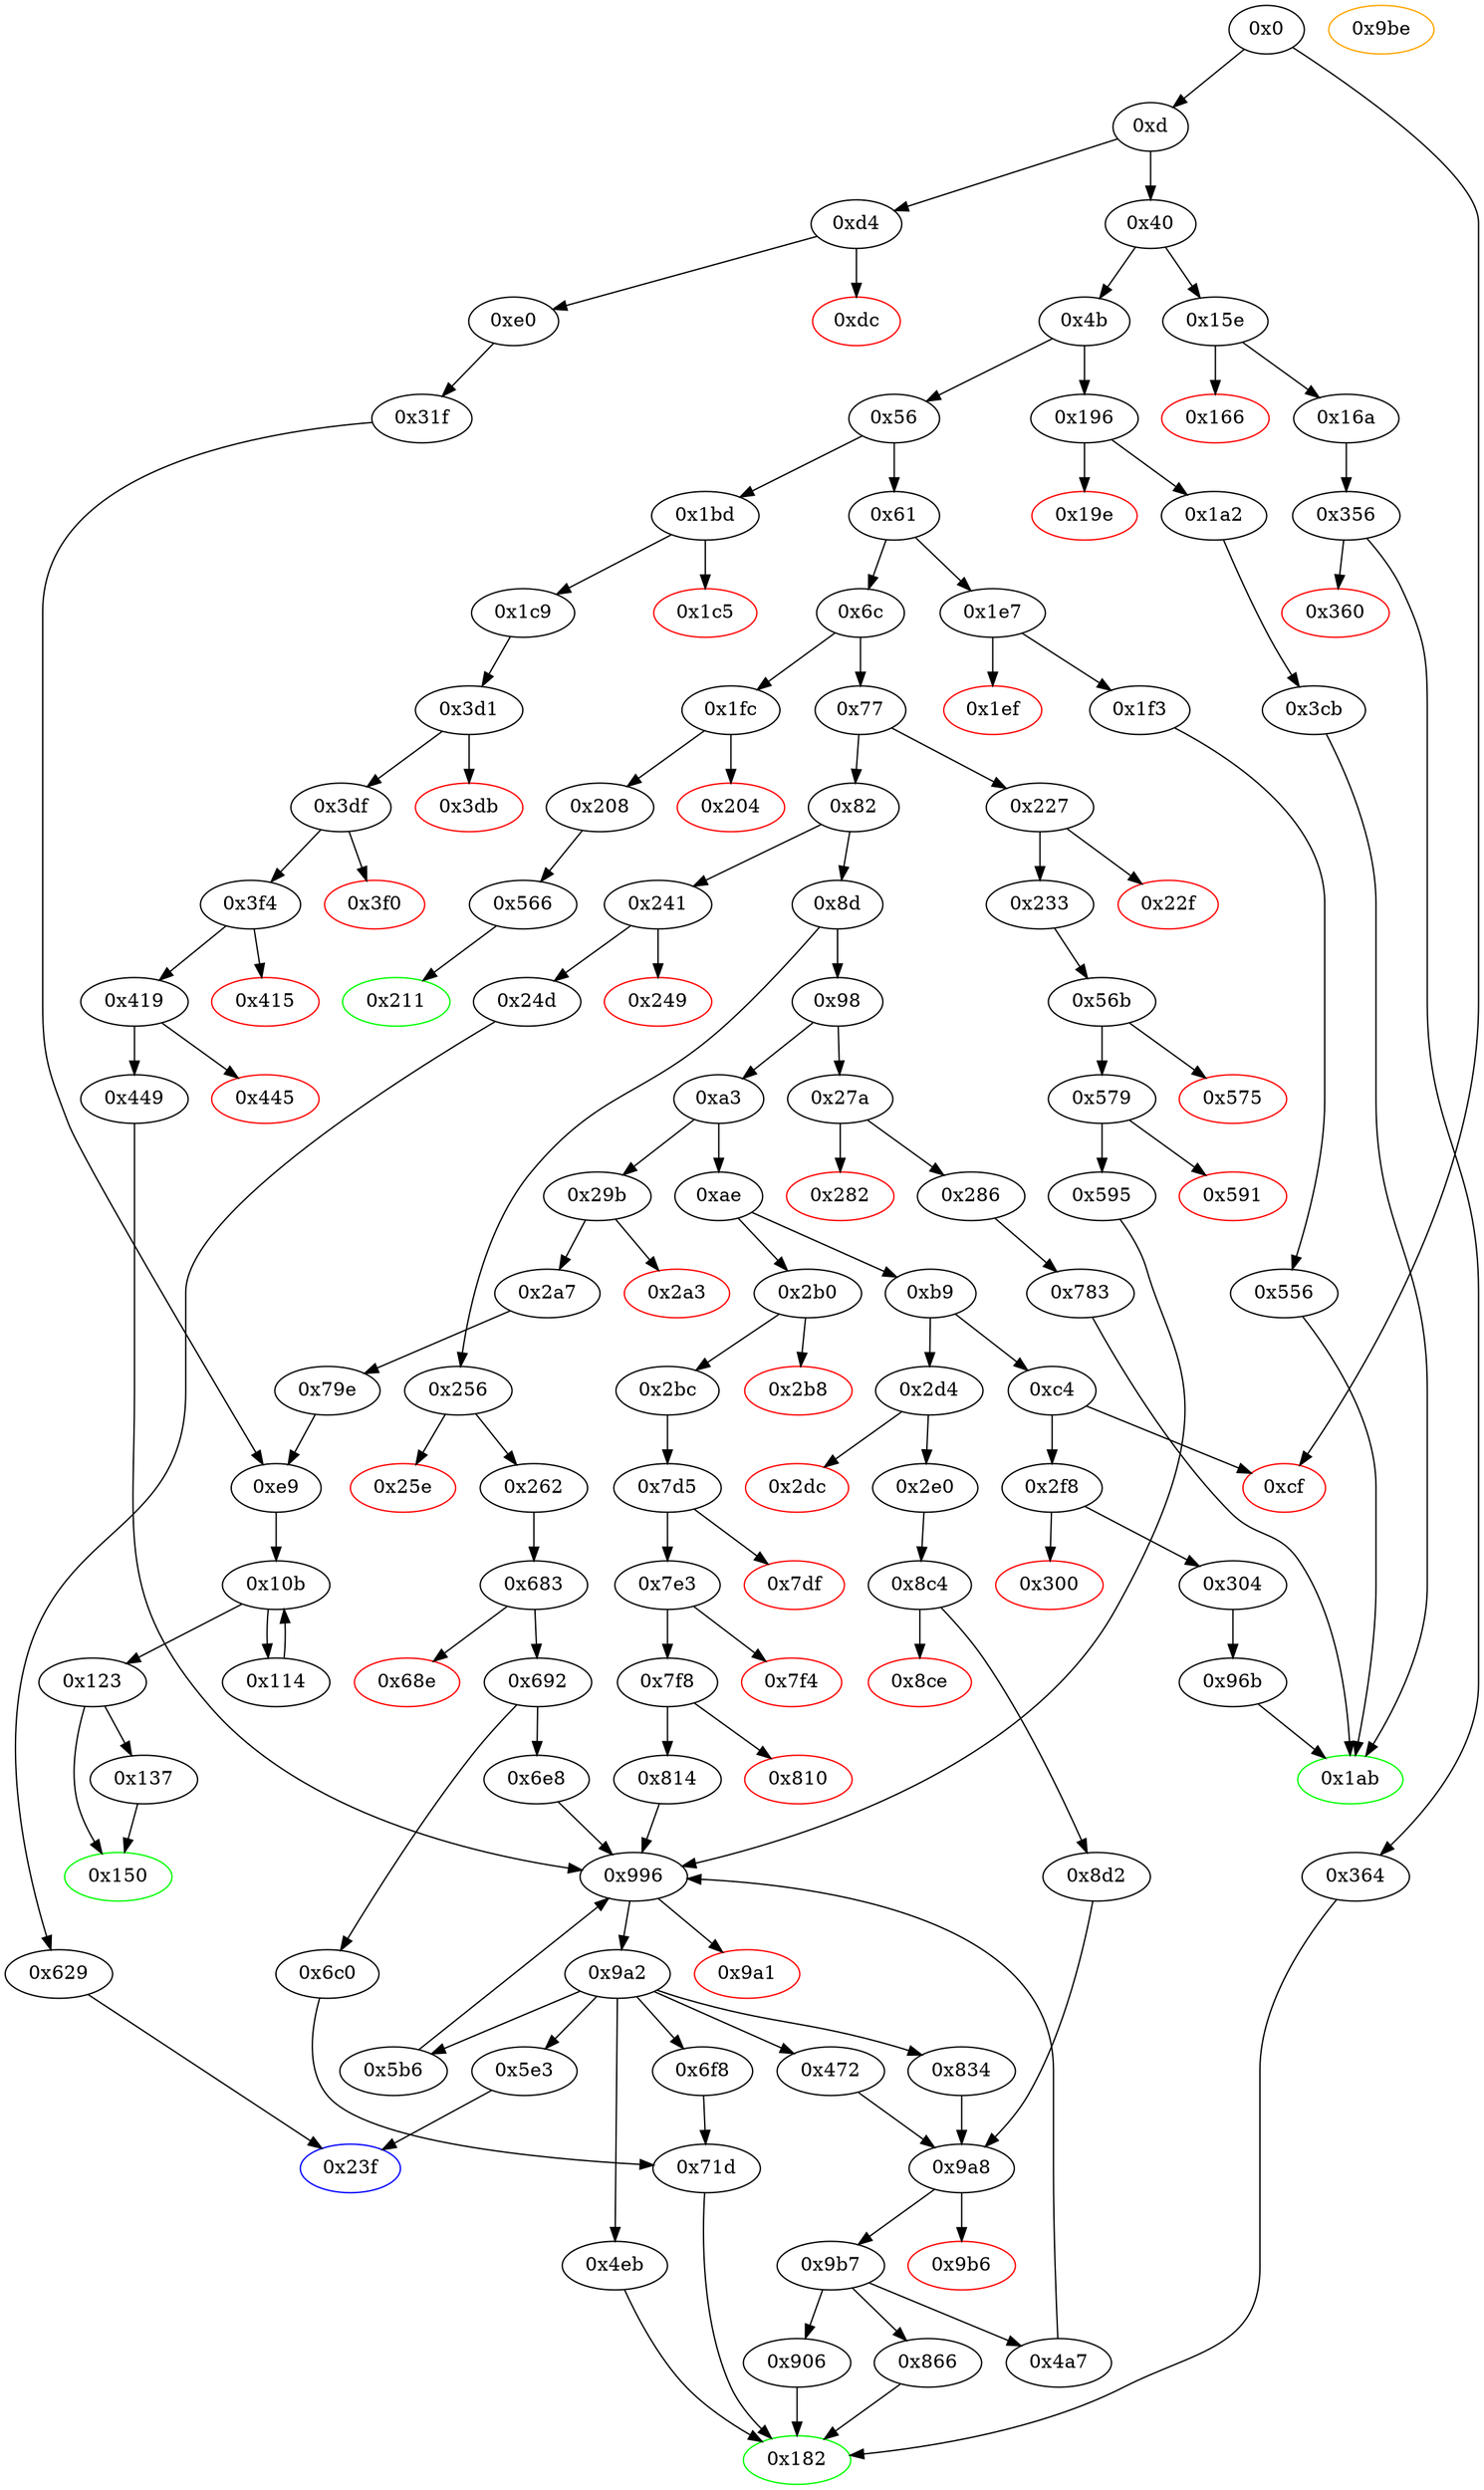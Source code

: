 strict digraph "" {
"0x256" [fillcolor=white, id="0x256", style=filled, tooltip="Block 0x256\n[0x256:0x25d]\n---\nPredecessors: [0x8d]\nSuccessors: [0x25e, 0x262]\n---\n0x256 JUMPDEST\n0x257 CALLVALUE\n0x258 DUP1\n0x259 ISZERO\n0x25a PUSH2 0x262\n0x25d JUMPI\n---\n0x256: JUMPDEST \n0x257: V188 = CALLVALUE\n0x259: V189 = ISZERO V188\n0x25a: V190 = 0x262\n0x25d: JUMPI 0x262 V189\n---\nEntry stack: [V11]\nStack pops: 0\nStack additions: [V188]\nExit stack: [V11, V188]\n\nDef sites:\nV11: {0xd.0x34}\n"];
"0x9a1" [color=red, fillcolor=white, id="0x9a1", style=filled, tooltip="Block 0x9a1\n[0x9a1:0x9a1]\n---\nPredecessors: [0x996]\nSuccessors: []\n---\n0x9a1 INVALID\n---\n0x9a1: INVALID \n---\nEntry stack: [V11, S8, S7, S6, S5, S4, {0x472, 0x4eb, 0x5b6, 0x5e3, 0x6f8, 0x834}, S2, S1, 0x0]\nStack pops: 0\nStack additions: []\nExit stack: [V11, S8, S7, S6, S5, S4, {0x472, 0x4eb, 0x5b6, 0x5e3, 0x6f8, 0x834}, S2, S1, 0x0]\n\nDef sites:\nV11: {0xd.0x34}\nS8: {0x1c9.0x1cb, 0x262.0x264, 0xd.0x34}\nS7: {0x1c9.0x1da, 0x2e0.0x2e2, 0x262.0x272, 0xd.0x34, 0x2bc.0x2be}\nS6: {0x1c9.0x1df, 0x2e0.0x2f0, 0x233.0x235, 0x262.0x275, 0x2bc.0x2cc}\nS5: {0x1c9.0x1e2, 0x2e0.0x2f3, 0x233.0x23a, 0x683.0x684, 0x2bc.0x2cf}\nS4: {0x3d1.0x3d2, 0x692.0x6b7, 0x7d5.0x7d6, 0x8c4.0x8c5, 0x595.0x597}\n{0x472, 0x4eb, 0x5b6, 0x5e3, 0x6f8, 0x834}: {0x449.0x463, 0x6e8.0x6e9, 0x595.0x5a7, 0x814.0x825, 0x4a7.0x4dc, 0x5b6.0x5d4}\nS2: {0x449.0x462, 0x692.0x6b7, 0x595.0x5a6, 0x814.0x824, 0x4a7.0x4db, 0x5b6.0x5d3}\nS1: {0x1c9.0x1e2, 0x2bc.0x2cf, 0x2e0.0x2f3, 0x233.0x23a, 0x262.0x275, 0x683.0x684}\n0x0: {0x996.0x997}\n"];
"0x415" [color=red, fillcolor=white, id="0x415", style=filled, tooltip="Block 0x415\n[0x415:0x418]\n---\nPredecessors: [0x3f4]\nSuccessors: []\n---\n0x415 PUSH1 0x0\n0x417 DUP1\n0x418 REVERT\n---\n0x415: V334 = 0x0\n0x418: REVERT 0x0 0x0\n---\nEntry stack: [V11, 0x182, V147, V150, V152, 0x0]\nStack pops: 0\nStack additions: []\nExit stack: [V11, 0x182, V147, V150, V152, 0x0]\n\nDef sites:\nV11: {0xd.0x34}\n0x182: {0x1c9.0x1cb}\nV147: {0x1c9.0x1da}\nV150: {0x1c9.0x1df}\nV152: {0x1c9.0x1e2}\n0x0: {0x3d1.0x3d2}\n"];
"0x814" [fillcolor=white, id="0x814", style=filled, tooltip="Block 0x814\n[0x814:0x833]\n---\nPredecessors: [0x7f8]\nSuccessors: [0x996]\n---\n0x814 JUMPDEST\n0x815 CALLER\n0x816 PUSH1 0x0\n0x818 SWAP1\n0x819 DUP2\n0x81a MSTORE\n0x81b PUSH1 0x1\n0x81d PUSH1 0x20\n0x81f MSTORE\n0x820 PUSH1 0x40\n0x822 SWAP1\n0x823 SHA3\n0x824 SLOAD\n0x825 PUSH2 0x834\n0x828 SWAP1\n0x829 DUP4\n0x82a PUSH4 0xffffffff\n0x82f PUSH2 0x996\n0x832 AND\n0x833 JUMP\n---\n0x814: JUMPDEST \n0x815: V614 = CALLER\n0x816: V615 = 0x0\n0x81a: M[0x0] = V614\n0x81b: V616 = 0x1\n0x81d: V617 = 0x20\n0x81f: M[0x20] = 0x1\n0x820: V618 = 0x40\n0x823: V619 = SHA3 0x0 0x40\n0x824: V620 = S[V619]\n0x825: V621 = 0x834\n0x82a: V622 = 0xffffffff\n0x82f: V623 = 0x996\n0x832: V624 = AND 0x996 0xffffffff\n0x833: JUMP 0x996\n---\nEntry stack: [V11, 0x182, V236, V238, 0x0]\nStack pops: 2\nStack additions: [S1, S0, 0x834, V620, S1]\nExit stack: [V11, 0x182, V236, V238, 0x0, 0x834, V620, V238]\n\nDef sites:\nV11: {0xd.0x34}\n0x182: {0x2bc.0x2be}\nV236: {0x2bc.0x2cc}\nV238: {0x2bc.0x2cf}\n0x0: {0x7d5.0x7d6}\n"];
"0x419" [fillcolor=white, id="0x419", style=filled, tooltip="Block 0x419\n[0x419:0x444]\n---\nPredecessors: [0x3f4]\nSuccessors: [0x445, 0x449]\n---\n0x419 JUMPDEST\n0x41a PUSH1 0x1\n0x41c PUSH1 0xa0\n0x41e PUSH1 0x2\n0x420 EXP\n0x421 SUB\n0x422 DUP5\n0x423 AND\n0x424 PUSH1 0x0\n0x426 SWAP1\n0x427 DUP2\n0x428 MSTORE\n0x429 PUSH1 0x2\n0x42b PUSH1 0x20\n0x42d SWAP1\n0x42e DUP2\n0x42f MSTORE\n0x430 PUSH1 0x40\n0x432 DUP1\n0x433 DUP4\n0x434 SHA3\n0x435 CALLER\n0x436 DUP5\n0x437 MSTORE\n0x438 SWAP1\n0x439 SWAP2\n0x43a MSTORE\n0x43b SWAP1\n0x43c SHA3\n0x43d SLOAD\n0x43e DUP3\n0x43f GT\n0x440 ISZERO\n0x441 PUSH2 0x449\n0x444 JUMPI\n---\n0x419: JUMPDEST \n0x41a: V335 = 0x1\n0x41c: V336 = 0xa0\n0x41e: V337 = 0x2\n0x420: V338 = EXP 0x2 0xa0\n0x421: V339 = SUB 0x10000000000000000000000000000000000000000 0x1\n0x423: V340 = AND V147 0xffffffffffffffffffffffffffffffffffffffff\n0x424: V341 = 0x0\n0x428: M[0x0] = V340\n0x429: V342 = 0x2\n0x42b: V343 = 0x20\n0x42f: M[0x20] = 0x2\n0x430: V344 = 0x40\n0x434: V345 = SHA3 0x0 0x40\n0x435: V346 = CALLER\n0x437: M[0x0] = V346\n0x43a: M[0x20] = V345\n0x43c: V347 = SHA3 0x0 0x40\n0x43d: V348 = S[V347]\n0x43f: V349 = GT V152 V348\n0x440: V350 = ISZERO V349\n0x441: V351 = 0x449\n0x444: JUMPI 0x449 V350\n---\nEntry stack: [V11, 0x182, V147, V150, V152, 0x0]\nStack pops: 4\nStack additions: [S3, S2, S1, S0]\nExit stack: [V11, 0x182, V147, V150, V152, 0x0]\n\nDef sites:\nV11: {0xd.0x34}\n0x182: {0x1c9.0x1cb}\nV147: {0x1c9.0x1da}\nV150: {0x1c9.0x1df}\nV152: {0x1c9.0x1e2}\n0x0: {0x3d1.0x3d2}\n"];
"0x3d1" [fillcolor=white, id="0x3d1", style=filled, tooltip="Block 0x3d1\n[0x3d1:0x3da]\n---\nPredecessors: [0x1c9]\nSuccessors: [0x3db, 0x3df]\n---\n0x3d1 JUMPDEST\n0x3d2 PUSH1 0x0\n0x3d4 DUP1\n0x3d5 DUP3\n0x3d6 GT\n0x3d7 PUSH2 0x3df\n0x3da JUMPI\n---\n0x3d1: JUMPDEST \n0x3d2: V305 = 0x0\n0x3d6: V306 = GT V152 0x0\n0x3d7: V307 = 0x3df\n0x3da: JUMPI 0x3df V306\n---\nEntry stack: [V11, 0x182, V147, V150, V152]\nStack pops: 1\nStack additions: [S0, 0x0]\nExit stack: [V11, 0x182, V147, V150, V152, 0x0]\n\nDef sites:\nV11: {0xd.0x34}\n0x182: {0x1c9.0x1cb}\nV147: {0x1c9.0x1da}\nV150: {0x1c9.0x1df}\nV152: {0x1c9.0x1e2}\n"];
"0x166" [color=red, fillcolor=white, id="0x166", style=filled, tooltip="Block 0x166\n[0x166:0x169]\n---\nPredecessors: [0x15e]\nSuccessors: []\n---\n0x166 PUSH1 0x0\n0x168 DUP1\n0x169 REVERT\n---\n0x166: V102 = 0x0\n0x169: REVERT 0x0 0x0\n---\nEntry stack: [V11, V99]\nStack pops: 0\nStack additions: []\nExit stack: [V11, V99]\n\nDef sites:\nV11: {0xd.0x34}\nV99: {0x15e.0x15f}\n"];
"0x137" [fillcolor=white, id="0x137", style=filled, tooltip="Block 0x137\n[0x137:0x14f]\n---\nPredecessors: [0x123]\nSuccessors: [0x150]\n---\n0x137 DUP1\n0x138 DUP3\n0x139 SUB\n0x13a DUP1\n0x13b MLOAD\n0x13c PUSH1 0x1\n0x13e DUP4\n0x13f PUSH1 0x20\n0x141 SUB\n0x142 PUSH2 0x100\n0x145 EXP\n0x146 SUB\n0x147 NOT\n0x148 AND\n0x149 DUP2\n0x14a MSTORE\n0x14b PUSH1 0x20\n0x14d ADD\n0x14e SWAP2\n0x14f POP\n---\n0x139: V84 = SUB V79 V81\n0x13b: V85 = M[V84]\n0x13c: V86 = 0x1\n0x13f: V87 = 0x20\n0x141: V88 = SUB 0x20 V81\n0x142: V89 = 0x100\n0x145: V90 = EXP 0x100 V88\n0x146: V91 = SUB V90 0x1\n0x147: V92 = NOT V91\n0x148: V93 = AND V92 V85\n0x14a: M[V84] = V93\n0x14b: V94 = 0x20\n0x14d: V95 = ADD 0x20 V84\n---\nEntry stack: [V11, 0xe9, S4, V62, V62, V79, V81]\nStack pops: 2\nStack additions: [V95, S0]\nExit stack: [V11, 0xe9, S4, V62, V62, V95, V81]\n\nDef sites:\nV11: {0xd.0x34}\n0xe9: {0xe0.0xe2, 0x2a7.0x2a9}\nS4: {0x31f.0x323, 0x79e.0x7a2}\nV62: {0xe9.0xed}\nV62: {0xe9.0xed}\nV79: {0x123.0x12c}\nV81: {0x123.0x130}\n"];
"0x31f" [fillcolor=white, id="0x31f", style=filled, tooltip="Block 0x31f\n[0x31f:0x355]\n---\nPredecessors: [0xe0]\nSuccessors: [0xe9]\n---\n0x31f JUMPDEST\n0x320 PUSH1 0x40\n0x322 DUP1\n0x323 MLOAD\n0x324 DUP1\n0x325 DUP3\n0x326 ADD\n0x327 SWAP1\n0x328 SWAP2\n0x329 MSTORE\n0x32a PUSH1 0x7\n0x32c DUP2\n0x32d MSTORE\n0x32e PUSH32 0x6d6963726f657800000000000000000000000000000000000000000000000000\n0x34f PUSH1 0x20\n0x351 DUP3\n0x352 ADD\n0x353 MSTORE\n0x354 DUP2\n0x355 JUMP\n---\n0x31f: JUMPDEST \n0x320: V273 = 0x40\n0x323: V274 = M[0x40]\n0x326: V275 = ADD 0x40 V274\n0x329: M[0x40] = V275\n0x32a: V276 = 0x7\n0x32d: M[V274] = 0x7\n0x32e: V277 = 0x6d6963726f657800000000000000000000000000000000000000000000000000\n0x34f: V278 = 0x20\n0x352: V279 = ADD V274 0x20\n0x353: M[V279] = 0x6d6963726f657800000000000000000000000000000000000000000000000000\n0x355: JUMP 0xe9\n---\nEntry stack: [V11, 0xe9]\nStack pops: 1\nStack additions: [S0, V274]\nExit stack: [V11, 0xe9, V274]\n\nDef sites:\nV11: {0xd.0x34}\n0xe9: {0xe0.0xe2}\n"];
"0x77" [fillcolor=white, id="0x77", style=filled, tooltip="Block 0x77\n[0x77:0x81]\n---\nPredecessors: [0x6c]\nSuccessors: [0x82, 0x227]\n---\n0x77 DUP1\n0x78 PUSH4 0x42966c68\n0x7d EQ\n0x7e PUSH2 0x227\n0x81 JUMPI\n---\n0x78: V30 = 0x42966c68\n0x7d: V31 = EQ 0x42966c68 V11\n0x7e: V32 = 0x227\n0x81: JUMPI 0x227 V31\n---\nEntry stack: [V11]\nStack pops: 1\nStack additions: [S0]\nExit stack: [V11]\n\nDef sites:\nV11: {0xd.0x34}\n"];
"0x1bd" [fillcolor=white, id="0x1bd", style=filled, tooltip="Block 0x1bd\n[0x1bd:0x1c4]\n---\nPredecessors: [0x56]\nSuccessors: [0x1c5, 0x1c9]\n---\n0x1bd JUMPDEST\n0x1be CALLVALUE\n0x1bf DUP1\n0x1c0 ISZERO\n0x1c1 PUSH2 0x1c9\n0x1c4 JUMPI\n---\n0x1bd: JUMPDEST \n0x1be: V135 = CALLVALUE\n0x1c0: V136 = ISZERO V135\n0x1c1: V137 = 0x1c9\n0x1c4: JUMPI 0x1c9 V136\n---\nEntry stack: [V11]\nStack pops: 0\nStack additions: [V135]\nExit stack: [V11, V135]\n\nDef sites:\nV11: {0xd.0x34}\n"];
"0x29b" [fillcolor=white, id="0x29b", style=filled, tooltip="Block 0x29b\n[0x29b:0x2a2]\n---\nPredecessors: [0xa3]\nSuccessors: [0x2a3, 0x2a7]\n---\n0x29b JUMPDEST\n0x29c CALLVALUE\n0x29d DUP1\n0x29e ISZERO\n0x29f PUSH2 0x2a7\n0x2a2 JUMPI\n---\n0x29b: JUMPDEST \n0x29c: V218 = CALLVALUE\n0x29e: V219 = ISZERO V218\n0x29f: V220 = 0x2a7\n0x2a2: JUMPI 0x2a7 V219\n---\nEntry stack: [V11]\nStack pops: 0\nStack additions: [V218]\nExit stack: [V11, V218]\n\nDef sites:\nV11: {0xd.0x34}\n"];
"0x556" [fillcolor=white, id="0x556", style=filled, tooltip="Block 0x556\n[0x556:0x565]\n---\nPredecessors: [0x1f3]\nSuccessors: [0x1ab]\n---\n0x556 JUMPDEST\n0x557 PUSH12 0x19d971e4fe8401e74000000\n0x564 DUP2\n0x565 JUMP\n---\n0x556: JUMPDEST \n0x557: V428 = 0x19d971e4fe8401e74000000\n0x565: JUMP 0x1ab\n---\nEntry stack: [V11, 0x1ab]\nStack pops: 1\nStack additions: [S0, 0x19d971e4fe8401e74000000]\nExit stack: [V11, 0x1ab, 0x19d971e4fe8401e74000000]\n\nDef sites:\nV11: {0xd.0x34}\n0x1ab: {0x1f3.0x1f5}\n"];
"0x9be" [color=orange, fillcolor=white, id="0x9be", style=filled, tooltip="Block 0x9be\n[0x9be:0x9fa]\n---\nPredecessors: []\nSuccessors: []\n---\n0x9be STOP\n0x9bf LOG1\n0x9c0 PUSH6 0x627a7a723058\n0x9c7 SHA3\n0x9c8 CALL\n0x9c9 BYTE\n0x9ca DUP2\n0x9cb LT\n0x9cc MISSING 0xc5\n0x9cd DUP16\n0x9ce SWAP4\n0x9cf GAS\n0x9d0 CALLDATACOPY\n0x9d1 XOR\n0x9d2 SWAP11\n0x9d3 DUP15\n0x9d4 MISSING 0xdb\n0x9d5 GASLIMIT\n0x9d6 MISSING 0xa7\n0x9d7 SDIV\n0x9d8 MISSING 0xea\n0x9d9 SWAP16\n0x9da SHL\n0x9db ORIGIN\n0x9dc MISSING 0xe6\n0x9dd MISSING 0xf8\n0x9de MISSING 0xf8\n0x9df CALL\n0x9e0 MISSING 0xdc\n0x9e1 EXTCODECOPY\n0x9e2 CODESIZE\n0x9e3 MISSING 0x4c\n0x9e4 PUSH22 0x14ba940029\n---\n0x9be: STOP \n0x9bf: LOG S0 S1 S2\n0x9c0: V726 = 0x627a7a723058\n0x9c7: V727 = SHA3 0x627a7a723058 S3\n0x9c8: V728 = CALL V727 S4 S5 S6 S7 S8 S9\n0x9c9: V729 = BYTE V728 S10\n0x9cb: V730 = LT S11 V729\n0x9cc: MISSING 0xc5\n0x9cf: V731 = GAS\n0x9d0: CALLDATACOPY V731 S3 S0\n0x9d1: V732 = XOR S1 S2\n0x9d4: MISSING 0xdb\n0x9d5: V733 = GASLIMIT\n0x9d6: MISSING 0xa7\n0x9d7: V734 = SDIV S0 S1\n0x9d8: MISSING 0xea\n0x9da: V735 = SHL S16 S1\n0x9db: V736 = ORIGIN\n0x9dc: MISSING 0xe6\n0x9dd: MISSING 0xf8\n0x9de: MISSING 0xf8\n0x9df: V737 = CALL S0 S1 S2 S3 S4 S5 S6\n0x9e0: MISSING 0xdc\n0x9e1: EXTCODECOPY S0 S1 S2 S3\n0x9e2: V738 = CODESIZE\n0x9e3: MISSING 0x4c\n0x9e4: V739 = 0x14ba940029\n---\nEntry stack: []\nStack pops: 0\nStack additions: [V730, S11, S16, S13, S15, S4, S5, S6, S7, S8, S9, S10, S11, S12, V732, S14, S15, S16, V733, V734, V736, V735, S2, S3, S4, S5, S6, S7, S8, S9, S10, S11, S12, S13, S14, S15, S0, V737, V738, 0x14ba940029]\nExit stack: []\n\nDef sites:\n"];
"0x2b0" [fillcolor=white, id="0x2b0", style=filled, tooltip="Block 0x2b0\n[0x2b0:0x2b7]\n---\nPredecessors: [0xae]\nSuccessors: [0x2b8, 0x2bc]\n---\n0x2b0 JUMPDEST\n0x2b1 CALLVALUE\n0x2b2 DUP1\n0x2b3 ISZERO\n0x2b4 PUSH2 0x2bc\n0x2b7 JUMPI\n---\n0x2b0: JUMPDEST \n0x2b1: V224 = CALLVALUE\n0x2b3: V225 = ISZERO V224\n0x2b4: V226 = 0x2bc\n0x2b7: JUMPI 0x2bc V225\n---\nEntry stack: [V11]\nStack pops: 0\nStack additions: [V224]\nExit stack: [V11, V224]\n\nDef sites:\nV11: {0xd.0x34}\n"];
"0x1c9" [fillcolor=white, id="0x1c9", style=filled, tooltip="Block 0x1c9\n[0x1c9:0x1e6]\n---\nPredecessors: [0x1bd]\nSuccessors: [0x3d1]\n---\n0x1c9 JUMPDEST\n0x1ca POP\n0x1cb PUSH2 0x182\n0x1ce PUSH1 0x1\n0x1d0 PUSH1 0xa0\n0x1d2 PUSH1 0x2\n0x1d4 EXP\n0x1d5 SUB\n0x1d6 PUSH1 0x4\n0x1d8 CALLDATALOAD\n0x1d9 DUP2\n0x1da AND\n0x1db SWAP1\n0x1dc PUSH1 0x24\n0x1de CALLDATALOAD\n0x1df AND\n0x1e0 PUSH1 0x44\n0x1e2 CALLDATALOAD\n0x1e3 PUSH2 0x3d1\n0x1e6 JUMP\n---\n0x1c9: JUMPDEST \n0x1cb: V139 = 0x182\n0x1ce: V140 = 0x1\n0x1d0: V141 = 0xa0\n0x1d2: V142 = 0x2\n0x1d4: V143 = EXP 0x2 0xa0\n0x1d5: V144 = SUB 0x10000000000000000000000000000000000000000 0x1\n0x1d6: V145 = 0x4\n0x1d8: V146 = CALLDATALOAD 0x4\n0x1da: V147 = AND 0xffffffffffffffffffffffffffffffffffffffff V146\n0x1dc: V148 = 0x24\n0x1de: V149 = CALLDATALOAD 0x24\n0x1df: V150 = AND V149 0xffffffffffffffffffffffffffffffffffffffff\n0x1e0: V151 = 0x44\n0x1e2: V152 = CALLDATALOAD 0x44\n0x1e3: V153 = 0x3d1\n0x1e6: JUMP 0x3d1\n---\nEntry stack: [V11, V135]\nStack pops: 1\nStack additions: [0x182, V147, V150, V152]\nExit stack: [V11, 0x182, V147, V150, V152]\n\nDef sites:\nV11: {0xd.0x34}\nV135: {0x1bd.0x1be}\n"];
"0x3db" [color=red, fillcolor=white, id="0x3db", style=filled, tooltip="Block 0x3db\n[0x3db:0x3de]\n---\nPredecessors: [0x3d1]\nSuccessors: []\n---\n0x3db PUSH1 0x0\n0x3dd DUP1\n0x3de REVERT\n---\n0x3db: V308 = 0x0\n0x3de: REVERT 0x0 0x0\n---\nEntry stack: [V11, 0x182, V147, V150, V152, 0x0]\nStack pops: 0\nStack additions: []\nExit stack: [V11, 0x182, V147, V150, V152, 0x0]\n\nDef sites:\nV11: {0xd.0x34}\n0x182: {0x1c9.0x1cb}\nV147: {0x1c9.0x1da}\nV150: {0x1c9.0x1df}\nV152: {0x1c9.0x1e2}\n0x0: {0x3d1.0x3d2}\n"];
"0xdc" [color=red, fillcolor=white, id="0xdc", style=filled, tooltip="Block 0xdc\n[0xdc:0xdf]\n---\nPredecessors: [0xd4]\nSuccessors: []\n---\n0xdc PUSH1 0x0\n0xde DUP1\n0xdf REVERT\n---\n0xdc: V58 = 0x0\n0xdf: REVERT 0x0 0x0\n---\nEntry stack: [V11, V55]\nStack pops: 0\nStack additions: []\nExit stack: [V11, V55]\n\nDef sites:\nV11: {0xd.0x34}\nV55: {0xd4.0xd5}\n"];
"0x2dc" [color=red, fillcolor=white, id="0x2dc", style=filled, tooltip="Block 0x2dc\n[0x2dc:0x2df]\n---\nPredecessors: [0x2d4]\nSuccessors: []\n---\n0x2dc PUSH1 0x0\n0x2de DUP1\n0x2df REVERT\n---\n0x2dc: V243 = 0x0\n0x2df: REVERT 0x0 0x0\n---\nEntry stack: [V11, V240]\nStack pops: 0\nStack additions: []\nExit stack: [V11, V240]\n\nDef sites:\nV11: {0xd.0x34}\nV240: {0x2d4.0x2d5}\n"];
"0x23f" [color=blue, fillcolor=white, id="0x23f", style=filled, tooltip="Block 0x23f\n[0x23f:0x240]\n---\nPredecessors: [0x5e3, 0x629]\nSuccessors: []\n---\n0x23f JUMPDEST\n0x240 STOP\n---\n0x23f: JUMPDEST \n0x240: STOP \n---\nEntry stack: [V11, S1, S0]\nStack pops: 0\nStack additions: []\nExit stack: [V11, S1, S0]\n\nDef sites:\nV11: {0xd.0x34}\nS1: {0x1c9.0x1cb, 0x262.0x264, 0xd.0x34}\nS0: {0x1c9.0x1da, 0x262.0x272, 0xd.0x34, 0x2bc.0x2be}\n"];
"0x595" [fillcolor=white, id="0x595", style=filled, tooltip="Block 0x595\n[0x595:0x5b5]\n---\nPredecessors: [0x579]\nSuccessors: [0x996]\n---\n0x595 JUMPDEST\n0x596 POP\n0x597 CALLER\n0x598 PUSH1 0x0\n0x59a DUP2\n0x59b DUP2\n0x59c MSTORE\n0x59d PUSH1 0x1\n0x59f PUSH1 0x20\n0x5a1 MSTORE\n0x5a2 PUSH1 0x40\n0x5a4 SWAP1\n0x5a5 SHA3\n0x5a6 SLOAD\n0x5a7 PUSH2 0x5b6\n0x5aa SWAP1\n0x5ab DUP4\n0x5ac PUSH4 0xffffffff\n0x5b1 PUSH2 0x996\n0x5b4 AND\n0x5b5 JUMP\n---\n0x595: JUMPDEST \n0x597: V445 = CALLER\n0x598: V446 = 0x0\n0x59c: M[0x0] = V445\n0x59d: V447 = 0x1\n0x59f: V448 = 0x20\n0x5a1: M[0x20] = 0x1\n0x5a2: V449 = 0x40\n0x5a5: V450 = SHA3 0x0 0x40\n0x5a6: V451 = S[V450]\n0x5a7: V452 = 0x5b6\n0x5ac: V453 = 0xffffffff\n0x5b1: V454 = 0x996\n0x5b4: V455 = AND 0x996 0xffffffff\n0x5b5: JUMP 0x996\n---\nEntry stack: [V11, 0x23f, V180, 0x0]\nStack pops: 2\nStack additions: [S1, V445, 0x5b6, V451, S1]\nExit stack: [V11, 0x23f, V180, V445, 0x5b6, V451, V180]\n\nDef sites:\nV11: {0xd.0x34}\n0x23f: {0x233.0x235}\nV180: {0x233.0x23a}\n0x0: {0x56b.0x56c}\n"];
"0x906" [fillcolor=white, id="0x906", style=filled, tooltip="Block 0x906\n[0x906:0x96a]\n---\nPredecessors: [0x9b7]\nSuccessors: [0x182]\n---\n0x906 JUMPDEST\n0x907 CALLER\n0x908 PUSH1 0x0\n0x90a DUP2\n0x90b DUP2\n0x90c MSTORE\n0x90d PUSH1 0x2\n0x90f PUSH1 0x20\n0x911 SWAP1\n0x912 DUP2\n0x913 MSTORE\n0x914 PUSH1 0x40\n0x916 DUP1\n0x917 DUP4\n0x918 SHA3\n0x919 PUSH1 0x1\n0x91b PUSH1 0xa0\n0x91d PUSH1 0x2\n0x91f EXP\n0x920 SUB\n0x921 DUP10\n0x922 AND\n0x923 DUP1\n0x924 DUP6\n0x925 MSTORE\n0x926 SWAP1\n0x927 DUP4\n0x928 MSTORE\n0x929 SWAP3\n0x92a DUP2\n0x92b SWAP1\n0x92c SHA3\n0x92d DUP6\n0x92e SWAP1\n0x92f SSTORE\n0x930 DUP1\n0x931 MLOAD\n0x932 SWAP5\n0x933 DUP6\n0x934 MSTORE\n0x935 MLOAD\n0x936 SWAP2\n0x937 SWAP4\n0x938 PUSH32 0x8c5be1e5ebec7d5bd14f71427d1e84f3dd0314c0f7b2291e5b200ac8c7c3b925\n0x959 SWAP3\n0x95a SWAP1\n0x95b DUP2\n0x95c SWAP1\n0x95d SUB\n0x95e SWAP1\n0x95f SWAP2\n0x960 ADD\n0x961 SWAP1\n0x962 LOG3\n0x963 POP\n0x964 PUSH1 0x1\n0x966 SWAP3\n0x967 SWAP2\n0x968 POP\n0x969 POP\n0x96a JUMP\n---\n0x906: JUMPDEST \n0x907: V683 = CALLER\n0x908: V684 = 0x0\n0x90c: M[0x0] = V683\n0x90d: V685 = 0x2\n0x90f: V686 = 0x20\n0x913: M[0x20] = 0x2\n0x914: V687 = 0x40\n0x918: V688 = SHA3 0x0 0x40\n0x919: V689 = 0x1\n0x91b: V690 = 0xa0\n0x91d: V691 = 0x2\n0x91f: V692 = EXP 0x2 0xa0\n0x920: V693 = SUB 0x10000000000000000000000000000000000000000 0x1\n0x922: V694 = AND S3 0xffffffffffffffffffffffffffffffffffffffff\n0x925: M[0x0] = V694\n0x928: M[0x20] = V688\n0x92c: V695 = SHA3 0x0 0x40\n0x92f: S[V695] = S0\n0x931: V696 = M[0x40]\n0x934: M[V696] = S0\n0x935: V697 = M[0x40]\n0x938: V698 = 0x8c5be1e5ebec7d5bd14f71427d1e84f3dd0314c0f7b2291e5b200ac8c7c3b925\n0x95d: V699 = SUB V696 V697\n0x960: V700 = ADD 0x20 V699\n0x962: LOG V697 V700 0x8c5be1e5ebec7d5bd14f71427d1e84f3dd0314c0f7b2291e5b200ac8c7c3b925 V683 V694\n0x964: V701 = 0x1\n0x96a: JUMP S4\n---\nEntry stack: [V11, S5, S4, S3, S2, 0x0, S0]\nStack pops: 5\nStack additions: [0x1]\nExit stack: [V11, S5, 0x1]\n\nDef sites:\nV11: {0xd.0x34}\nS5: {0x1c9.0x1cb, 0xd.0x34}\nS4: {0x1c9.0x1da, 0x2e0.0x2e2, 0x2bc.0x2be}\nS3: {0x1c9.0x1df, 0x2e0.0x2f0, 0x2bc.0x2cc}\nS2: {0x1c9.0x1e2, 0x2e0.0x2f3, 0x2bc.0x2cf}\n0x0: {0x3d1.0x3d2, 0x7d5.0x7d6, 0x8c4.0x8c5}\nS0: {0x9a8_0x834.0x9ad, 0x9a8_0x472.0x9ad, 0x9a8_0x8d2.0x9ad}\n"];
"0x208" [fillcolor=white, id="0x208", style=filled, tooltip="Block 0x208\n[0x208:0x210]\n---\nPredecessors: [0x1fc]\nSuccessors: [0x566]\n---\n0x208 JUMPDEST\n0x209 POP\n0x20a PUSH2 0x211\n0x20d PUSH2 0x566\n0x210 JUMP\n---\n0x208: JUMPDEST \n0x20a: V164 = 0x211\n0x20d: V165 = 0x566\n0x210: JUMP 0x566\n---\nEntry stack: [V11, V160]\nStack pops: 1\nStack additions: [0x211]\nExit stack: [V11, 0x211]\n\nDef sites:\nV11: {0xd.0x34}\nV160: {0x1fc.0x1fd}\n"];
"0x360" [color=red, fillcolor=white, id="0x360", style=filled, tooltip="Block 0x360\n[0x360:0x363]\n---\nPredecessors: [0x356]\nSuccessors: []\n---\n0x360 PUSH1 0x0\n0x362 DUP1\n0x363 REVERT\n---\n0x360: V283 = 0x0\n0x363: REVERT 0x0 0x0\n---\nEntry stack: [V11, 0x182, V111, V113, 0x0]\nStack pops: 0\nStack additions: []\nExit stack: [V11, 0x182, V111, V113, 0x0]\n\nDef sites:\nV11: {0xd.0x34}\n0x182: {0x16a.0x16c}\nV111: {0x16a.0x17a}\nV113: {0x16a.0x17d}\n0x0: {0x356.0x357}\n"];
"0x1c5" [color=red, fillcolor=white, id="0x1c5", style=filled, tooltip="Block 0x1c5\n[0x1c5:0x1c8]\n---\nPredecessors: [0x1bd]\nSuccessors: []\n---\n0x1c5 PUSH1 0x0\n0x1c7 DUP1\n0x1c8 REVERT\n---\n0x1c5: V138 = 0x0\n0x1c8: REVERT 0x0 0x0\n---\nEntry stack: [V11, V135]\nStack pops: 0\nStack additions: []\nExit stack: [V11, V135]\n\nDef sites:\nV11: {0xd.0x34}\nV135: {0x1bd.0x1be}\n"];
"0x2bc" [fillcolor=white, id="0x2bc", style=filled, tooltip="Block 0x2bc\n[0x2bc:0x2d3]\n---\nPredecessors: [0x2b0]\nSuccessors: [0x7d5]\n---\n0x2bc JUMPDEST\n0x2bd POP\n0x2be PUSH2 0x182\n0x2c1 PUSH1 0x1\n0x2c3 PUSH1 0xa0\n0x2c5 PUSH1 0x2\n0x2c7 EXP\n0x2c8 SUB\n0x2c9 PUSH1 0x4\n0x2cb CALLDATALOAD\n0x2cc AND\n0x2cd PUSH1 0x24\n0x2cf CALLDATALOAD\n0x2d0 PUSH2 0x7d5\n0x2d3 JUMP\n---\n0x2bc: JUMPDEST \n0x2be: V228 = 0x182\n0x2c1: V229 = 0x1\n0x2c3: V230 = 0xa0\n0x2c5: V231 = 0x2\n0x2c7: V232 = EXP 0x2 0xa0\n0x2c8: V233 = SUB 0x10000000000000000000000000000000000000000 0x1\n0x2c9: V234 = 0x4\n0x2cb: V235 = CALLDATALOAD 0x4\n0x2cc: V236 = AND V235 0xffffffffffffffffffffffffffffffffffffffff\n0x2cd: V237 = 0x24\n0x2cf: V238 = CALLDATALOAD 0x24\n0x2d0: V239 = 0x7d5\n0x2d3: JUMP 0x7d5\n---\nEntry stack: [V11, V224]\nStack pops: 1\nStack additions: [0x182, V236, V238]\nExit stack: [V11, 0x182, V236, V238]\n\nDef sites:\nV11: {0xd.0x34}\nV224: {0x2b0.0x2b1}\n"];
"0x1ab" [color=green, fillcolor=white, id="0x1ab", style=filled, tooltip="Block 0x1ab\n[0x1ab:0x1bc]\n---\nPredecessors: [0x3cb, 0x556, 0x783, 0x96b]\nSuccessors: []\n---\n0x1ab JUMPDEST\n0x1ac PUSH1 0x40\n0x1ae DUP1\n0x1af MLOAD\n0x1b0 SWAP2\n0x1b1 DUP3\n0x1b2 MSTORE\n0x1b3 MLOAD\n0x1b4 SWAP1\n0x1b5 DUP2\n0x1b6 SWAP1\n0x1b7 SUB\n0x1b8 PUSH1 0x20\n0x1ba ADD\n0x1bb SWAP1\n0x1bc RETURN\n---\n0x1ab: JUMPDEST \n0x1ac: V129 = 0x40\n0x1af: V130 = M[0x40]\n0x1b2: M[V130] = S0\n0x1b3: V131 = M[0x40]\n0x1b7: V132 = SUB V130 V131\n0x1b8: V133 = 0x20\n0x1ba: V134 = ADD 0x20 V132\n0x1bc: RETURN V131 V134\n---\nEntry stack: [V11, S1, S0]\nStack pops: 1\nStack additions: []\nExit stack: [V11, S1]\n\nDef sites:\nV11: {0xd.0x34}\nS1: {0x1f3.0x1f5, 0x1a2.0x1a4, 0xd.0x34}\nS0: {0x96b.0x993, 0x3cb.0x3ce, 0x783.0x79b, 0x556.0x557}\n"];
"0x8d" [fillcolor=white, id="0x8d", style=filled, tooltip="Block 0x8d\n[0x8d:0x97]\n---\nPredecessors: [0x82]\nSuccessors: [0x98, 0x256]\n---\n0x8d DUP1\n0x8e PUSH4 0x66188463\n0x93 EQ\n0x94 PUSH2 0x256\n0x97 JUMPI\n---\n0x8e: V36 = 0x66188463\n0x93: V37 = EQ 0x66188463 V11\n0x94: V38 = 0x256\n0x97: JUMPI 0x256 V37\n---\nEntry stack: [V11]\nStack pops: 1\nStack additions: [S0]\nExit stack: [V11]\n\nDef sites:\nV11: {0xd.0x34}\n"];
"0x82" [fillcolor=white, id="0x82", style=filled, tooltip="Block 0x82\n[0x82:0x8c]\n---\nPredecessors: [0x77]\nSuccessors: [0x8d, 0x241]\n---\n0x82 DUP1\n0x83 PUSH4 0x5d95a08b\n0x88 EQ\n0x89 PUSH2 0x241\n0x8c JUMPI\n---\n0x83: V33 = 0x5d95a08b\n0x88: V34 = EQ 0x5d95a08b V11\n0x89: V35 = 0x241\n0x8c: JUMPI 0x241 V34\n---\nEntry stack: [V11]\nStack pops: 1\nStack additions: [S0]\nExit stack: [V11]\n\nDef sites:\nV11: {0xd.0x34}\n"];
"0x9b6" [color=red, fillcolor=white, id="0x9b6", style=filled, tooltip="Block 0x9b6\n[0x9b6:0x9b6]\n---\nPredecessors: [0x9a8]\nSuccessors: []\n---\n0x9b6 INVALID\n---\n0x9b6: INVALID \n---\nEntry stack: [V11, S9, S8, S7, S6, S5, {0x4a7, 0x866, 0x906}, S3, S2, 0x0, V722]\nStack pops: 0\nStack additions: []\nExit stack: [V11, S9, S8, S7, S6, S5, {0x4a7, 0x866, 0x906}, S3, S2, 0x0, V722]\n\nDef sites:\nV11: {0xd.0x34}\nS9: {0x1c9.0x1cb, 0x262.0x264, 0xd.0x34}\nS8: {0x1c9.0x1da, 0x2e0.0x2e2, 0x262.0x272, 0xd.0x34, 0x2bc.0x2be}\nS7: {0x1c9.0x1df, 0x2e0.0x2f0, 0x233.0x235, 0x262.0x275, 0x2bc.0x2cc}\nS6: {0x1c9.0x1e2, 0x2e0.0x2f3, 0x233.0x23a, 0x683.0x684, 0x2bc.0x2cf}\nS5: {0x3d1.0x3d2, 0x8c4.0x8c5, 0x692.0x6b7, 0x595.0x597, 0x7d5.0x7d6}\n{0x4a7, 0x866, 0x906}: {0x8d2.0x8f7, 0x472.0x498, 0x834.0x857}\nS3: {0x8d2.0x8f6, 0x472.0x497, 0x834.0x856}\nS2: {0x1c9.0x1e2, 0x2e0.0x2f3, 0x233.0x23a, 0x683.0x684, 0x2bc.0x2cf}\n0x0: {0x9a8.0x9a9}\nV722: {0x9a8.0x9ad}\n"];
"0x114" [fillcolor=white, id="0x114", style=filled, tooltip="Block 0x114\n[0x114:0x122]\n---\nPredecessors: [0x10b]\nSuccessors: [0x10b]\n---\n0x114 DUP2\n0x115 DUP2\n0x116 ADD\n0x117 MLOAD\n0x118 DUP4\n0x119 DUP3\n0x11a ADD\n0x11b MSTORE\n0x11c PUSH1 0x20\n0x11e ADD\n0x11f PUSH2 0x10b\n0x122 JUMP\n---\n0x116: V73 = ADD S0 V68\n0x117: V74 = M[V73]\n0x11a: V75 = ADD S0 V67\n0x11b: M[V75] = V74\n0x11c: V76 = 0x20\n0x11e: V77 = ADD 0x20 S0\n0x11f: V78 = 0x10b\n0x122: JUMP 0x10b\n---\nEntry stack: [V11, 0xe9, S9, V62, V62, V67, V68, V66, V66, V67, V68, S0]\nStack pops: 3\nStack additions: [S2, S1, V77]\nExit stack: [V11, 0xe9, S9, V62, V62, V67, V68, V66, V66, V67, V68, V77]\n\nDef sites:\nV11: {0xd.0x34}\n0xe9: {0xe0.0xe2, 0x2a7.0x2a9}\nS9: {0x31f.0x323, 0x79e.0x7a2}\nV62: {0xe9.0xed}\nV62: {0xe9.0xed}\nV67: {0xe9.0x101}\nV68: {0xe9.0x104}\nV66: {0xe9.0xfa}\nV66: {0xe9.0xfa}\nV67: {0xe9.0x101}\nV68: {0xe9.0x104}\nS0: {0xe9.0x109, 0x114.0x11e}\n"];
"0x834" [fillcolor=white, id="0x834", style=filled, tooltip="Block 0x834\n[0x834:0x865]\n---\nPredecessors: [0x9a2]\nSuccessors: [0x9a8]\n---\n0x834 JUMPDEST\n0x835 CALLER\n0x836 PUSH1 0x0\n0x838 SWAP1\n0x839 DUP2\n0x83a MSTORE\n0x83b PUSH1 0x1\n0x83d PUSH1 0x20\n0x83f MSTORE\n0x840 PUSH1 0x40\n0x842 DUP1\n0x843 DUP3\n0x844 SHA3\n0x845 SWAP3\n0x846 SWAP1\n0x847 SWAP3\n0x848 SSTORE\n0x849 PUSH1 0x1\n0x84b PUSH1 0xa0\n0x84d PUSH1 0x2\n0x84f EXP\n0x850 SUB\n0x851 DUP6\n0x852 AND\n0x853 DUP2\n0x854 MSTORE\n0x855 SHA3\n0x856 SLOAD\n0x857 PUSH2 0x866\n0x85a SWAP1\n0x85b DUP4\n0x85c PUSH4 0xffffffff\n0x861 PUSH2 0x9a8\n0x864 AND\n0x865 JUMP\n---\n0x834: JUMPDEST \n0x835: V625 = CALLER\n0x836: V626 = 0x0\n0x83a: M[0x0] = V625\n0x83b: V627 = 0x1\n0x83d: V628 = 0x20\n0x83f: M[0x20] = 0x1\n0x840: V629 = 0x40\n0x844: V630 = SHA3 0x0 0x40\n0x848: S[V630] = V720\n0x849: V631 = 0x1\n0x84b: V632 = 0xa0\n0x84d: V633 = 0x2\n0x84f: V634 = EXP 0x2 0xa0\n0x850: V635 = SUB 0x10000000000000000000000000000000000000000 0x1\n0x852: V636 = AND S3 0xffffffffffffffffffffffffffffffffffffffff\n0x854: M[0x0] = V636\n0x855: V637 = SHA3 0x0 0x40\n0x856: V638 = S[V637]\n0x857: V639 = 0x866\n0x85c: V640 = 0xffffffff\n0x861: V641 = 0x9a8\n0x864: V642 = AND 0x9a8 0xffffffff\n0x865: JUMP 0x9a8\n---\nEntry stack: [V11, S5, S4, S3, S2, S1, V720]\nStack pops: 4\nStack additions: [S3, S2, S1, 0x866, V638, S2]\nExit stack: [V11, S5, S4, S3, S2, S1, 0x866, V638, S2]\n\nDef sites:\nV11: {0xd.0x34}\nS5: {0x1c9.0x1cb, 0x262.0x264, 0xd.0x34}\nS4: {0x1c9.0x1da, 0x262.0x272, 0xd.0x34, 0x2bc.0x2be}\nS3: {0x1c9.0x1df, 0x233.0x235, 0x262.0x275, 0x2bc.0x2cc}\nS2: {0x1c9.0x1e2, 0x233.0x23a, 0x2bc.0x2cf, 0x683.0x684}\nS1: {0x3d1.0x3d2, 0x692.0x6b7, 0x595.0x597, 0x7d5.0x7d6}\nV720: {0x9a2.0x9a5}\n"];
"0x211" [color=green, fillcolor=white, id="0x211", style=filled, tooltip="Block 0x211\n[0x211:0x226]\n---\nPredecessors: [0x566]\nSuccessors: []\n---\n0x211 JUMPDEST\n0x212 PUSH1 0x40\n0x214 DUP1\n0x215 MLOAD\n0x216 PUSH1 0xff\n0x218 SWAP1\n0x219 SWAP3\n0x21a AND\n0x21b DUP3\n0x21c MSTORE\n0x21d MLOAD\n0x21e SWAP1\n0x21f DUP2\n0x220 SWAP1\n0x221 SUB\n0x222 PUSH1 0x20\n0x224 ADD\n0x225 SWAP1\n0x226 RETURN\n---\n0x211: JUMPDEST \n0x212: V166 = 0x40\n0x215: V167 = M[0x40]\n0x216: V168 = 0xff\n0x21a: V169 = AND 0x12 0xff\n0x21c: M[V167] = 0x12\n0x21d: V170 = M[0x40]\n0x221: V171 = SUB V167 V170\n0x222: V172 = 0x20\n0x224: V173 = ADD 0x20 V171\n0x226: RETURN V170 V173\n---\nEntry stack: [V11, 0x211, 0x12]\nStack pops: 1\nStack additions: []\nExit stack: [V11, 0x211]\n\nDef sites:\nV11: {0xd.0x34}\n0x211: {0x208.0x20a}\n0x12: {0x566.0x567}\n"];
"0xa3" [fillcolor=white, id="0xa3", style=filled, tooltip="Block 0xa3\n[0xa3:0xad]\n---\nPredecessors: [0x98]\nSuccessors: [0xae, 0x29b]\n---\n0xa3 DUP1\n0xa4 PUSH4 0x95d89b41\n0xa9 EQ\n0xaa PUSH2 0x29b\n0xad JUMPI\n---\n0xa4: V42 = 0x95d89b41\n0xa9: V43 = EQ 0x95d89b41 V11\n0xaa: V44 = 0x29b\n0xad: JUMPI 0x29b V43\n---\nEntry stack: [V11]\nStack pops: 1\nStack additions: [S0]\nExit stack: [V11]\n\nDef sites:\nV11: {0xd.0x34}\n"];
"0x5e3" [fillcolor=white, id="0x5e3", style=filled, tooltip="Block 0x5e3\n[0x5e3:0x628]\n---\nPredecessors: [0x9a2]\nSuccessors: [0x23f]\n---\n0x5e3 JUMPDEST\n0x5e4 PUSH1 0x0\n0x5e6 SSTORE\n0x5e7 PUSH1 0x40\n0x5e9 DUP1\n0x5ea MLOAD\n0x5eb DUP4\n0x5ec DUP2\n0x5ed MSTORE\n0x5ee SWAP1\n0x5ef MLOAD\n0x5f0 PUSH1 0x1\n0x5f2 PUSH1 0xa0\n0x5f4 PUSH1 0x2\n0x5f6 EXP\n0x5f7 SUB\n0x5f8 DUP4\n0x5f9 AND\n0x5fa SWAP2\n0x5fb PUSH32 0xcc16f5dbb4873280815c1ee09dbd06736cffcc184412cf7a71a0fdb75d397ca5\n0x61c SWAP2\n0x61d SWAP1\n0x61e DUP2\n0x61f SWAP1\n0x620 SUB\n0x621 PUSH1 0x20\n0x623 ADD\n0x624 SWAP1\n0x625 LOG2\n0x626 POP\n0x627 POP\n0x628 JUMP\n---\n0x5e3: JUMPDEST \n0x5e4: V472 = 0x0\n0x5e6: S[0x0] = V720\n0x5e7: V473 = 0x40\n0x5ea: V474 = M[0x40]\n0x5ed: M[V474] = S2\n0x5ef: V475 = M[0x40]\n0x5f0: V476 = 0x1\n0x5f2: V477 = 0xa0\n0x5f4: V478 = 0x2\n0x5f6: V479 = EXP 0x2 0xa0\n0x5f7: V480 = SUB 0x10000000000000000000000000000000000000000 0x1\n0x5f9: V481 = AND S1 0xffffffffffffffffffffffffffffffffffffffff\n0x5fb: V482 = 0xcc16f5dbb4873280815c1ee09dbd06736cffcc184412cf7a71a0fdb75d397ca5\n0x620: V483 = SUB V474 V475\n0x621: V484 = 0x20\n0x623: V485 = ADD 0x20 V483\n0x625: LOG V475 V485 0xcc16f5dbb4873280815c1ee09dbd06736cffcc184412cf7a71a0fdb75d397ca5 V481\n0x628: JUMP S3\n---\nEntry stack: [V11, S5, S4, S3, S2, S1, V720]\nStack pops: 4\nStack additions: []\nExit stack: [V11, S5, S4]\n\nDef sites:\nV11: {0xd.0x34}\nS5: {0x1c9.0x1cb, 0x262.0x264, 0xd.0x34}\nS4: {0x1c9.0x1da, 0x262.0x272, 0xd.0x34, 0x2bc.0x2be}\nS3: {0x1c9.0x1df, 0x233.0x235, 0x262.0x275, 0x2bc.0x2cc}\nS2: {0x1c9.0x1e2, 0x233.0x23a, 0x2bc.0x2cf, 0x683.0x684}\nS1: {0x3d1.0x3d2, 0x692.0x6b7, 0x595.0x597, 0x7d5.0x7d6}\nV720: {0x9a2.0x9a5}\n"];
"0x3df" [fillcolor=white, id="0x3df", style=filled, tooltip="Block 0x3df\n[0x3df:0x3ef]\n---\nPredecessors: [0x3d1]\nSuccessors: [0x3f0, 0x3f4]\n---\n0x3df JUMPDEST\n0x3e0 PUSH1 0x1\n0x3e2 PUSH1 0xa0\n0x3e4 PUSH1 0x2\n0x3e6 EXP\n0x3e7 SUB\n0x3e8 DUP4\n0x3e9 AND\n0x3ea ISZERO\n0x3eb ISZERO\n0x3ec PUSH2 0x3f4\n0x3ef JUMPI\n---\n0x3df: JUMPDEST \n0x3e0: V309 = 0x1\n0x3e2: V310 = 0xa0\n0x3e4: V311 = 0x2\n0x3e6: V312 = EXP 0x2 0xa0\n0x3e7: V313 = SUB 0x10000000000000000000000000000000000000000 0x1\n0x3e9: V314 = AND V150 0xffffffffffffffffffffffffffffffffffffffff\n0x3ea: V315 = ISZERO V314\n0x3eb: V316 = ISZERO V315\n0x3ec: V317 = 0x3f4\n0x3ef: JUMPI 0x3f4 V316\n---\nEntry stack: [V11, 0x182, V147, V150, V152, 0x0]\nStack pops: 3\nStack additions: [S2, S1, S0]\nExit stack: [V11, 0x182, V147, V150, V152, 0x0]\n\nDef sites:\nV11: {0xd.0x34}\n0x182: {0x1c9.0x1cb}\nV147: {0x1c9.0x1da}\nV150: {0x1c9.0x1df}\nV152: {0x1c9.0x1e2}\n0x0: {0x3d1.0x3d2}\n"];
"0x810" [color=red, fillcolor=white, id="0x810", style=filled, tooltip="Block 0x810\n[0x810:0x813]\n---\nPredecessors: [0x7f8]\nSuccessors: []\n---\n0x810 PUSH1 0x0\n0x812 DUP1\n0x813 REVERT\n---\n0x810: V613 = 0x0\n0x813: REVERT 0x0 0x0\n---\nEntry stack: [V11, 0x182, V236, V238, 0x0]\nStack pops: 0\nStack additions: []\nExit stack: [V11, 0x182, V236, V238, 0x0]\n\nDef sites:\nV11: {0xd.0x34}\n0x182: {0x2bc.0x2be}\nV236: {0x2bc.0x2cc}\nV238: {0x2bc.0x2cf}\n0x0: {0x7d5.0x7d6}\n"];
"0x683" [fillcolor=white, id="0x683", style=filled, tooltip="Block 0x683\n[0x683:0x68d]\n---\nPredecessors: [0x262]\nSuccessors: [0x68e, 0x692]\n---\n0x683 JUMPDEST\n0x684 PUSH1 0x0\n0x686 DUP1\n0x687 DUP1\n0x688 DUP4\n0x689 GT\n0x68a PUSH2 0x692\n0x68d JUMPI\n---\n0x683: JUMPDEST \n0x684: V498 = 0x0\n0x689: V499 = GT V202 0x0\n0x68a: V500 = 0x692\n0x68d: JUMPI 0x692 V499\n---\nEntry stack: [V11, 0x182, V200, V202]\nStack pops: 1\nStack additions: [S0, 0x0, 0x0]\nExit stack: [V11, 0x182, V200, V202, 0x0, 0x0]\n\nDef sites:\nV11: {0xd.0x34}\n0x182: {0x262.0x264}\nV200: {0x262.0x272}\nV202: {0x262.0x275}\n"];
"0xe9" [fillcolor=white, id="0xe9", style=filled, tooltip="Block 0xe9\n[0xe9:0x10a]\n---\nPredecessors: [0x31f, 0x79e]\nSuccessors: [0x10b]\n---\n0xe9 JUMPDEST\n0xea PUSH1 0x40\n0xec DUP1\n0xed MLOAD\n0xee PUSH1 0x20\n0xf0 DUP1\n0xf1 DUP3\n0xf2 MSTORE\n0xf3 DUP4\n0xf4 MLOAD\n0xf5 DUP2\n0xf6 DUP4\n0xf7 ADD\n0xf8 MSTORE\n0xf9 DUP4\n0xfa MLOAD\n0xfb SWAP2\n0xfc SWAP3\n0xfd DUP4\n0xfe SWAP3\n0xff SWAP1\n0x100 DUP4\n0x101 ADD\n0x102 SWAP2\n0x103 DUP6\n0x104 ADD\n0x105 SWAP1\n0x106 DUP1\n0x107 DUP4\n0x108 DUP4\n0x109 PUSH1 0x0\n---\n0xe9: JUMPDEST \n0xea: V61 = 0x40\n0xed: V62 = M[0x40]\n0xee: V63 = 0x20\n0xf2: M[V62] = 0x20\n0xf4: V64 = M[S0]\n0xf7: V65 = ADD V62 0x20\n0xf8: M[V65] = V64\n0xfa: V66 = M[S0]\n0x101: V67 = ADD V62 0x40\n0x104: V68 = ADD S0 0x20\n0x109: V69 = 0x0\n---\nEntry stack: [V11, 0xe9, S0]\nStack pops: 1\nStack additions: [S0, V62, V62, V67, V68, V66, V66, V67, V68, 0x0]\nExit stack: [V11, 0xe9, S0, V62, V62, V67, V68, V66, V66, V67, V68, 0x0]\n\nDef sites:\nV11: {0xd.0x34}\n0xe9: {0xe0.0xe2, 0x2a7.0x2a9}\nS0: {0x31f.0x323, 0x79e.0x7a2}\n"];
"0x6f8" [fillcolor=white, id="0x6f8", style=filled, tooltip="Block 0x6f8\n[0x6f8:0x71c]\n---\nPredecessors: [0x9a2]\nSuccessors: [0x71d]\n---\n0x6f8 JUMPDEST\n0x6f9 CALLER\n0x6fa PUSH1 0x0\n0x6fc SWAP1\n0x6fd DUP2\n0x6fe MSTORE\n0x6ff PUSH1 0x2\n0x701 PUSH1 0x20\n0x703 SWAP1\n0x704 DUP2\n0x705 MSTORE\n0x706 PUSH1 0x40\n0x708 DUP1\n0x709 DUP4\n0x70a SHA3\n0x70b PUSH1 0x1\n0x70d PUSH1 0xa0\n0x70f PUSH1 0x2\n0x711 EXP\n0x712 SUB\n0x713 DUP10\n0x714 AND\n0x715 DUP5\n0x716 MSTORE\n0x717 SWAP1\n0x718 SWAP2\n0x719 MSTORE\n0x71a SWAP1\n0x71b SHA3\n0x71c SSTORE\n---\n0x6f8: JUMPDEST \n0x6f9: V537 = CALLER\n0x6fa: V538 = 0x0\n0x6fe: M[0x0] = V537\n0x6ff: V539 = 0x2\n0x701: V540 = 0x20\n0x705: M[0x20] = 0x2\n0x706: V541 = 0x40\n0x70a: V542 = SHA3 0x0 0x40\n0x70b: V543 = 0x1\n0x70d: V544 = 0xa0\n0x70f: V545 = 0x2\n0x711: V546 = EXP 0x2 0xa0\n0x712: V547 = SUB 0x10000000000000000000000000000000000000000 0x1\n0x714: V548 = AND S4 0xffffffffffffffffffffffffffffffffffffffff\n0x716: M[0x0] = V548\n0x719: M[0x20] = V542\n0x71b: V549 = SHA3 0x0 0x40\n0x71c: S[V549] = V720\n---\nEntry stack: [V11, S5, S4, S3, S2, S1, V720]\nStack pops: 5\nStack additions: [S4, S3, S2, S1]\nExit stack: [V11, S5, S4, S3, S2, S1]\n\nDef sites:\nV11: {0xd.0x34}\nS5: {0x1c9.0x1cb, 0x262.0x264, 0xd.0x34}\nS4: {0x1c9.0x1da, 0x262.0x272, 0xd.0x34, 0x2bc.0x2be}\nS3: {0x1c9.0x1df, 0x233.0x235, 0x262.0x275, 0x2bc.0x2cc}\nS2: {0x1c9.0x1e2, 0x233.0x23a, 0x2bc.0x2cf, 0x683.0x684}\nS1: {0x3d1.0x3d2, 0x692.0x6b7, 0x595.0x597, 0x7d5.0x7d6}\nV720: {0x9a2.0x9a5}\n"];
"0x61" [fillcolor=white, id="0x61", style=filled, tooltip="Block 0x61\n[0x61:0x6b]\n---\nPredecessors: [0x56]\nSuccessors: [0x6c, 0x1e7]\n---\n0x61 DUP1\n0x62 PUSH4 0x2ff2e9dc\n0x67 EQ\n0x68 PUSH2 0x1e7\n0x6b JUMPI\n---\n0x62: V24 = 0x2ff2e9dc\n0x67: V25 = EQ 0x2ff2e9dc V11\n0x68: V26 = 0x1e7\n0x6b: JUMPI 0x1e7 V25\n---\nEntry stack: [V11]\nStack pops: 1\nStack additions: [S0]\nExit stack: [V11]\n\nDef sites:\nV11: {0xd.0x34}\n"];
"0x7f8" [fillcolor=white, id="0x7f8", style=filled, tooltip="Block 0x7f8\n[0x7f8:0x80f]\n---\nPredecessors: [0x7e3]\nSuccessors: [0x810, 0x814]\n---\n0x7f8 JUMPDEST\n0x7f9 CALLER\n0x7fa PUSH1 0x0\n0x7fc SWAP1\n0x7fd DUP2\n0x7fe MSTORE\n0x7ff PUSH1 0x1\n0x801 PUSH1 0x20\n0x803 MSTORE\n0x804 PUSH1 0x40\n0x806 SWAP1\n0x807 SHA3\n0x808 SLOAD\n0x809 DUP3\n0x80a GT\n0x80b ISZERO\n0x80c PUSH2 0x814\n0x80f JUMPI\n---\n0x7f8: JUMPDEST \n0x7f9: V603 = CALLER\n0x7fa: V604 = 0x0\n0x7fe: M[0x0] = V603\n0x7ff: V605 = 0x1\n0x801: V606 = 0x20\n0x803: M[0x20] = 0x1\n0x804: V607 = 0x40\n0x807: V608 = SHA3 0x0 0x40\n0x808: V609 = S[V608]\n0x80a: V610 = GT V238 V609\n0x80b: V611 = ISZERO V610\n0x80c: V612 = 0x814\n0x80f: JUMPI 0x814 V611\n---\nEntry stack: [V11, 0x182, V236, V238, 0x0]\nStack pops: 2\nStack additions: [S1, S0]\nExit stack: [V11, 0x182, V236, V238, 0x0]\n\nDef sites:\nV11: {0xd.0x34}\n0x182: {0x2bc.0x2be}\nV236: {0x2bc.0x2cc}\nV238: {0x2bc.0x2cf}\n0x0: {0x7d5.0x7d6}\n"];
"0x692" [fillcolor=white, id="0x692", style=filled, tooltip="Block 0x692\n[0x692:0x6bf]\n---\nPredecessors: [0x683]\nSuccessors: [0x6c0, 0x6e8]\n---\n0x692 JUMPDEST\n0x693 POP\n0x694 CALLER\n0x695 PUSH1 0x0\n0x697 SWAP1\n0x698 DUP2\n0x699 MSTORE\n0x69a PUSH1 0x2\n0x69c PUSH1 0x20\n0x69e SWAP1\n0x69f DUP2\n0x6a0 MSTORE\n0x6a1 PUSH1 0x40\n0x6a3 DUP1\n0x6a4 DUP4\n0x6a5 SHA3\n0x6a6 PUSH1 0x1\n0x6a8 PUSH1 0xa0\n0x6aa PUSH1 0x2\n0x6ac EXP\n0x6ad SUB\n0x6ae DUP8\n0x6af AND\n0x6b0 DUP5\n0x6b1 MSTORE\n0x6b2 SWAP1\n0x6b3 SWAP2\n0x6b4 MSTORE\n0x6b5 SWAP1\n0x6b6 SHA3\n0x6b7 SLOAD\n0x6b8 DUP1\n0x6b9 DUP4\n0x6ba GT\n0x6bb ISZERO\n0x6bc PUSH2 0x6e8\n0x6bf JUMPI\n---\n0x692: JUMPDEST \n0x694: V502 = CALLER\n0x695: V503 = 0x0\n0x699: M[0x0] = V502\n0x69a: V504 = 0x2\n0x69c: V505 = 0x20\n0x6a0: M[0x20] = 0x2\n0x6a1: V506 = 0x40\n0x6a5: V507 = SHA3 0x0 0x40\n0x6a6: V508 = 0x1\n0x6a8: V509 = 0xa0\n0x6aa: V510 = 0x2\n0x6ac: V511 = EXP 0x2 0xa0\n0x6ad: V512 = SUB 0x10000000000000000000000000000000000000000 0x1\n0x6af: V513 = AND V200 0xffffffffffffffffffffffffffffffffffffffff\n0x6b1: M[0x0] = V513\n0x6b4: M[0x20] = V507\n0x6b6: V514 = SHA3 0x0 0x40\n0x6b7: V515 = S[V514]\n0x6ba: V516 = GT V202 V515\n0x6bb: V517 = ISZERO V516\n0x6bc: V518 = 0x6e8\n0x6bf: JUMPI 0x6e8 V517\n---\nEntry stack: [V11, 0x182, V200, V202, 0x0, 0x0]\nStack pops: 4\nStack additions: [S3, S2, S1, V515]\nExit stack: [V11, 0x182, V200, V202, 0x0, V515]\n\nDef sites:\nV11: {0xd.0x34}\n0x182: {0x262.0x264}\nV200: {0x262.0x272}\nV202: {0x262.0x275}\n0x0: {0x683.0x684}\n0x0: {0x683.0x684}\n"];
"0x286" [fillcolor=white, id="0x286", style=filled, tooltip="Block 0x286\n[0x286:0x29a]\n---\nPredecessors: [0x27a]\nSuccessors: [0x783]\n---\n0x286 JUMPDEST\n0x287 POP\n0x288 PUSH2 0x1ab\n0x28b PUSH1 0x1\n0x28d PUSH1 0xa0\n0x28f PUSH1 0x2\n0x291 EXP\n0x292 SUB\n0x293 PUSH1 0x4\n0x295 CALLDATALOAD\n0x296 AND\n0x297 PUSH2 0x783\n0x29a JUMP\n---\n0x286: JUMPDEST \n0x288: V208 = 0x1ab\n0x28b: V209 = 0x1\n0x28d: V210 = 0xa0\n0x28f: V211 = 0x2\n0x291: V212 = EXP 0x2 0xa0\n0x292: V213 = SUB 0x10000000000000000000000000000000000000000 0x1\n0x293: V214 = 0x4\n0x295: V215 = CALLDATALOAD 0x4\n0x296: V216 = AND V215 0xffffffffffffffffffffffffffffffffffffffff\n0x297: V217 = 0x783\n0x29a: JUMP 0x783\n---\nEntry stack: [V11, V204]\nStack pops: 1\nStack additions: [0x1ab, V216]\nExit stack: [V11, 0x1ab, V216]\n\nDef sites:\nV11: {0xd.0x34}\nV204: {0x27a.0x27b}\n"];
"0x1f3" [fillcolor=white, id="0x1f3", style=filled, tooltip="Block 0x1f3\n[0x1f3:0x1fb]\n---\nPredecessors: [0x1e7]\nSuccessors: [0x556]\n---\n0x1f3 JUMPDEST\n0x1f4 POP\n0x1f5 PUSH2 0x1ab\n0x1f8 PUSH2 0x556\n0x1fb JUMP\n---\n0x1f3: JUMPDEST \n0x1f5: V158 = 0x1ab\n0x1f8: V159 = 0x556\n0x1fb: JUMP 0x556\n---\nEntry stack: [V11, V154]\nStack pops: 1\nStack additions: [0x1ab]\nExit stack: [V11, 0x1ab]\n\nDef sites:\nV11: {0xd.0x34}\nV154: {0x1e7.0x1e8}\n"];
"0x98" [fillcolor=white, id="0x98", style=filled, tooltip="Block 0x98\n[0x98:0xa2]\n---\nPredecessors: [0x8d]\nSuccessors: [0xa3, 0x27a]\n---\n0x98 DUP1\n0x99 PUSH4 0x70a08231\n0x9e EQ\n0x9f PUSH2 0x27a\n0xa2 JUMPI\n---\n0x99: V39 = 0x70a08231\n0x9e: V40 = EQ 0x70a08231 V11\n0x9f: V41 = 0x27a\n0xa2: JUMPI 0x27a V40\n---\nEntry stack: [V11]\nStack pops: 1\nStack additions: [S0]\nExit stack: [V11]\n\nDef sites:\nV11: {0xd.0x34}\n"];
"0x282" [color=red, fillcolor=white, id="0x282", style=filled, tooltip="Block 0x282\n[0x282:0x285]\n---\nPredecessors: [0x27a]\nSuccessors: []\n---\n0x282 PUSH1 0x0\n0x284 DUP1\n0x285 REVERT\n---\n0x282: V207 = 0x0\n0x285: REVERT 0x0 0x0\n---\nEntry stack: [V11, V204]\nStack pops: 0\nStack additions: []\nExit stack: [V11, V204]\n\nDef sites:\nV11: {0xd.0x34}\nV204: {0x27a.0x27b}\n"];
"0x6e8" [fillcolor=white, id="0x6e8", style=filled, tooltip="Block 0x6e8\n[0x6e8:0x6f7]\n---\nPredecessors: [0x692]\nSuccessors: [0x996]\n---\n0x6e8 JUMPDEST\n0x6e9 PUSH2 0x6f8\n0x6ec DUP2\n0x6ed DUP5\n0x6ee PUSH4 0xffffffff\n0x6f3 PUSH2 0x996\n0x6f6 AND\n0x6f7 JUMP\n---\n0x6e8: JUMPDEST \n0x6e9: V533 = 0x6f8\n0x6ee: V534 = 0xffffffff\n0x6f3: V535 = 0x996\n0x6f6: V536 = AND 0x996 0xffffffff\n0x6f7: JUMP 0x996\n---\nEntry stack: [V11, 0x182, V200, V202, 0x0, V515]\nStack pops: 3\nStack additions: [S2, S1, S0, 0x6f8, S0, S2]\nExit stack: [V11, 0x182, V200, V202, 0x0, V515, 0x6f8, V515, V202]\n\nDef sites:\nV11: {0xd.0x34}\n0x182: {0x262.0x264}\nV200: {0x262.0x272}\nV202: {0x262.0x275}\n0x0: {0x683.0x684}\nV515: {0x692.0x6b7}\n"];
"0x1fc" [fillcolor=white, id="0x1fc", style=filled, tooltip="Block 0x1fc\n[0x1fc:0x203]\n---\nPredecessors: [0x6c]\nSuccessors: [0x204, 0x208]\n---\n0x1fc JUMPDEST\n0x1fd CALLVALUE\n0x1fe DUP1\n0x1ff ISZERO\n0x200 PUSH2 0x208\n0x203 JUMPI\n---\n0x1fc: JUMPDEST \n0x1fd: V160 = CALLVALUE\n0x1ff: V161 = ISZERO V160\n0x200: V162 = 0x208\n0x203: JUMPI 0x208 V161\n---\nEntry stack: [V11]\nStack pops: 0\nStack additions: [V160]\nExit stack: [V11, V160]\n\nDef sites:\nV11: {0xd.0x34}\n"];
"0x3f4" [fillcolor=white, id="0x3f4", style=filled, tooltip="Block 0x3f4\n[0x3f4:0x414]\n---\nPredecessors: [0x3df]\nSuccessors: [0x415, 0x419]\n---\n0x3f4 JUMPDEST\n0x3f5 PUSH1 0x1\n0x3f7 PUSH1 0xa0\n0x3f9 PUSH1 0x2\n0x3fb EXP\n0x3fc SUB\n0x3fd DUP5\n0x3fe AND\n0x3ff PUSH1 0x0\n0x401 SWAP1\n0x402 DUP2\n0x403 MSTORE\n0x404 PUSH1 0x1\n0x406 PUSH1 0x20\n0x408 MSTORE\n0x409 PUSH1 0x40\n0x40b SWAP1\n0x40c SHA3\n0x40d SLOAD\n0x40e DUP3\n0x40f GT\n0x410 ISZERO\n0x411 PUSH2 0x419\n0x414 JUMPI\n---\n0x3f4: JUMPDEST \n0x3f5: V319 = 0x1\n0x3f7: V320 = 0xa0\n0x3f9: V321 = 0x2\n0x3fb: V322 = EXP 0x2 0xa0\n0x3fc: V323 = SUB 0x10000000000000000000000000000000000000000 0x1\n0x3fe: V324 = AND V147 0xffffffffffffffffffffffffffffffffffffffff\n0x3ff: V325 = 0x0\n0x403: M[0x0] = V324\n0x404: V326 = 0x1\n0x406: V327 = 0x20\n0x408: M[0x20] = 0x1\n0x409: V328 = 0x40\n0x40c: V329 = SHA3 0x0 0x40\n0x40d: V330 = S[V329]\n0x40f: V331 = GT V152 V330\n0x410: V332 = ISZERO V331\n0x411: V333 = 0x419\n0x414: JUMPI 0x419 V332\n---\nEntry stack: [V11, 0x182, V147, V150, V152, 0x0]\nStack pops: 4\nStack additions: [S3, S2, S1, S0]\nExit stack: [V11, 0x182, V147, V150, V152, 0x0]\n\nDef sites:\nV11: {0xd.0x34}\n0x182: {0x1c9.0x1cb}\nV147: {0x1c9.0x1da}\nV150: {0x1c9.0x1df}\nV152: {0x1c9.0x1e2}\n0x0: {0x3d1.0x3d2}\n"];
"0x356" [fillcolor=white, id="0x356", style=filled, tooltip="Block 0x356\n[0x356:0x35f]\n---\nPredecessors: [0x16a]\nSuccessors: [0x360, 0x364]\n---\n0x356 JUMPDEST\n0x357 PUSH1 0x0\n0x359 DUP1\n0x35a DUP3\n0x35b GT\n0x35c PUSH2 0x364\n0x35f JUMPI\n---\n0x356: JUMPDEST \n0x357: V280 = 0x0\n0x35b: V281 = GT V113 0x0\n0x35c: V282 = 0x364\n0x35f: JUMPI 0x364 V281\n---\nEntry stack: [V11, 0x182, V111, V113]\nStack pops: 1\nStack additions: [S0, 0x0]\nExit stack: [V11, 0x182, V111, V113, 0x0]\n\nDef sites:\nV11: {0xd.0x34}\n0x182: {0x16a.0x16c}\nV111: {0x16a.0x17a}\nV113: {0x16a.0x17d}\n"];
"0x249" [color=red, fillcolor=white, id="0x249", style=filled, tooltip="Block 0x249\n[0x249:0x24c]\n---\nPredecessors: [0x241]\nSuccessors: []\n---\n0x249 PUSH1 0x0\n0x24b DUP1\n0x24c REVERT\n---\n0x249: V185 = 0x0\n0x24c: REVERT 0x0 0x0\n---\nEntry stack: [V11, V182]\nStack pops: 0\nStack additions: []\nExit stack: [V11, V182]\n\nDef sites:\nV11: {0xd.0x34}\nV182: {0x241.0x242}\n"];
"0xb9" [fillcolor=white, id="0xb9", style=filled, tooltip="Block 0xb9\n[0xb9:0xc3]\n---\nPredecessors: [0xae]\nSuccessors: [0xc4, 0x2d4]\n---\n0xb9 DUP1\n0xba PUSH4 0xd73dd623\n0xbf EQ\n0xc0 PUSH2 0x2d4\n0xc3 JUMPI\n---\n0xba: V48 = 0xd73dd623\n0xbf: V49 = EQ 0xd73dd623 V11\n0xc0: V50 = 0x2d4\n0xc3: JUMPI 0x2d4 V49\n---\nEntry stack: [V11]\nStack pops: 1\nStack additions: [S0]\nExit stack: [V11]\n\nDef sites:\nV11: {0xd.0x34}\n"];
"0x9a2" [fillcolor=white, id="0x9a2", style=filled, tooltip="Block 0x9a2\n[0x9a2:0x9a7]\n---\nPredecessors: [0x996]\nSuccessors: [0x472, 0x4eb, 0x5b6, 0x5e3, 0x6f8, 0x834]\n---\n0x9a2 JUMPDEST\n0x9a3 POP\n0x9a4 SWAP1\n0x9a5 SUB\n0x9a6 SWAP1\n0x9a7 JUMP\n---\n0x9a2: JUMPDEST \n0x9a5: V720 = SUB S2 S1\n0x9a7: JUMP {0x472, 0x4eb, 0x5b6, 0x5e3, 0x6f8, 0x834}\n---\nEntry stack: [V11, S8, S7, S6, S5, S4, {0x472, 0x4eb, 0x5b6, 0x5e3, 0x6f8, 0x834}, S2, S1, 0x0]\nStack pops: 4\nStack additions: [V720]\nExit stack: [V11, S8, S7, S6, S5, S4, V720]\n\nDef sites:\nV11: {0xd.0x34}\nS8: {0x1c9.0x1cb, 0x262.0x264, 0xd.0x34}\nS7: {0x1c9.0x1da, 0x2e0.0x2e2, 0x262.0x272, 0xd.0x34, 0x2bc.0x2be}\nS6: {0x1c9.0x1df, 0x2e0.0x2f0, 0x233.0x235, 0x262.0x275, 0x2bc.0x2cc}\nS5: {0x1c9.0x1e2, 0x2e0.0x2f3, 0x233.0x23a, 0x683.0x684, 0x2bc.0x2cf}\nS4: {0x3d1.0x3d2, 0x692.0x6b7, 0x7d5.0x7d6, 0x8c4.0x8c5, 0x595.0x597}\n{0x472, 0x4eb, 0x5b6, 0x5e3, 0x6f8, 0x834}: {0x449.0x463, 0x6e8.0x6e9, 0x595.0x5a7, 0x814.0x825, 0x4a7.0x4dc, 0x5b6.0x5d4}\nS2: {0x449.0x462, 0x692.0x6b7, 0x595.0x5a6, 0x814.0x824, 0x4a7.0x4db, 0x5b6.0x5d3}\nS1: {0x1c9.0x1e2, 0x2bc.0x2cf, 0x2e0.0x2f3, 0x233.0x23a, 0x262.0x275, 0x683.0x684}\n0x0: {0x996.0x997}\n"];
"0x9a8" [fillcolor=white, id="0x9a8", style=filled, tooltip="Block 0x9a8\n[0x9a8:0x9b5]\n---\nPredecessors: [0x472, 0x834, 0x8d2]\nSuccessors: [0x9b6, 0x9b7]\n---\n0x9a8 JUMPDEST\n0x9a9 PUSH1 0x0\n0x9ab DUP3\n0x9ac DUP3\n0x9ad ADD\n0x9ae DUP4\n0x9af DUP2\n0x9b0 LT\n0x9b1 ISZERO\n0x9b2 PUSH2 0x9b7\n0x9b5 JUMPI\n---\n0x9a8: JUMPDEST \n0x9a9: V721 = 0x0\n0x9ad: V722 = ADD S0 S1\n0x9b0: V723 = LT V722 S1\n0x9b1: V724 = ISZERO V723\n0x9b2: V725 = 0x9b7\n0x9b5: JUMPI 0x9b7 V724\n---\nEntry stack: [V11, S7, S6, S5, S4, S3, {0x4a7, 0x866, 0x906}, S1, S0]\nStack pops: 2\nStack additions: [S1, S0, 0x0, V722]\nExit stack: [V11, S7, S6, S5, S4, S3, {0x4a7, 0x866, 0x906}, S1, S0, 0x0, V722]\n\nDef sites:\nV11: {0xd.0x34}\nS7: {0x1c9.0x1cb, 0x262.0x264, 0xd.0x34}\nS6: {0x1c9.0x1da, 0x2e0.0x2e2, 0x262.0x272, 0xd.0x34, 0x2bc.0x2be}\nS5: {0x1c9.0x1df, 0x2e0.0x2f0, 0x233.0x235, 0x262.0x275, 0x2bc.0x2cc}\nS4: {0x1c9.0x1e2, 0x2e0.0x2f3, 0x233.0x23a, 0x683.0x684, 0x2bc.0x2cf}\nS3: {0x3d1.0x3d2, 0x8c4.0x8c5, 0x692.0x6b7, 0x595.0x597, 0x7d5.0x7d6}\n{0x4a7, 0x866, 0x906}: {0x8d2.0x8f7, 0x472.0x498, 0x834.0x857}\nS1: {0x8d2.0x8f6, 0x472.0x497, 0x834.0x856}\nS0: {0x1c9.0x1e2, 0x2e0.0x2f3, 0x233.0x23a, 0x683.0x684, 0x2bc.0x2cf}\n"];
"0x2b8" [color=red, fillcolor=white, id="0x2b8", style=filled, tooltip="Block 0x2b8\n[0x2b8:0x2bb]\n---\nPredecessors: [0x2b0]\nSuccessors: []\n---\n0x2b8 PUSH1 0x0\n0x2ba DUP1\n0x2bb REVERT\n---\n0x2b8: V227 = 0x0\n0x2bb: REVERT 0x0 0x0\n---\nEntry stack: [V11, V224]\nStack pops: 0\nStack additions: []\nExit stack: [V11, V224]\n\nDef sites:\nV11: {0xd.0x34}\nV224: {0x2b0.0x2b1}\n"];
"0x364" [fillcolor=white, id="0x364", style=filled, tooltip="Block 0x364\n[0x364:0x3ca]\n---\nPredecessors: [0x356]\nSuccessors: [0x182]\n---\n0x364 JUMPDEST\n0x365 CALLER\n0x366 PUSH1 0x0\n0x368 DUP2\n0x369 DUP2\n0x36a MSTORE\n0x36b PUSH1 0x2\n0x36d PUSH1 0x20\n0x36f SWAP1\n0x370 DUP2\n0x371 MSTORE\n0x372 PUSH1 0x40\n0x374 DUP1\n0x375 DUP4\n0x376 SHA3\n0x377 PUSH1 0x1\n0x379 PUSH1 0xa0\n0x37b PUSH1 0x2\n0x37d EXP\n0x37e SUB\n0x37f DUP9\n0x380 AND\n0x381 DUP1\n0x382 DUP6\n0x383 MSTORE\n0x384 SWAP1\n0x385 DUP4\n0x386 MSTORE\n0x387 SWAP3\n0x388 DUP2\n0x389 SWAP1\n0x38a SHA3\n0x38b DUP7\n0x38c SWAP1\n0x38d SSTORE\n0x38e DUP1\n0x38f MLOAD\n0x390 DUP7\n0x391 DUP2\n0x392 MSTORE\n0x393 SWAP1\n0x394 MLOAD\n0x395 SWAP3\n0x396 SWAP4\n0x397 SWAP3\n0x398 PUSH32 0x8c5be1e5ebec7d5bd14f71427d1e84f3dd0314c0f7b2291e5b200ac8c7c3b925\n0x3b9 SWAP3\n0x3ba SWAP2\n0x3bb DUP2\n0x3bc SWAP1\n0x3bd SUB\n0x3be SWAP1\n0x3bf SWAP2\n0x3c0 ADD\n0x3c1 SWAP1\n0x3c2 LOG3\n0x3c3 POP\n0x3c4 PUSH1 0x1\n0x3c6 SWAP3\n0x3c7 SWAP2\n0x3c8 POP\n0x3c9 POP\n0x3ca JUMP\n---\n0x364: JUMPDEST \n0x365: V284 = CALLER\n0x366: V285 = 0x0\n0x36a: M[0x0] = V284\n0x36b: V286 = 0x2\n0x36d: V287 = 0x20\n0x371: M[0x20] = 0x2\n0x372: V288 = 0x40\n0x376: V289 = SHA3 0x0 0x40\n0x377: V290 = 0x1\n0x379: V291 = 0xa0\n0x37b: V292 = 0x2\n0x37d: V293 = EXP 0x2 0xa0\n0x37e: V294 = SUB 0x10000000000000000000000000000000000000000 0x1\n0x380: V295 = AND V111 0xffffffffffffffffffffffffffffffffffffffff\n0x383: M[0x0] = V295\n0x386: M[0x20] = V289\n0x38a: V296 = SHA3 0x0 0x40\n0x38d: S[V296] = V113\n0x38f: V297 = M[0x40]\n0x392: M[V297] = V113\n0x394: V298 = M[0x40]\n0x398: V299 = 0x8c5be1e5ebec7d5bd14f71427d1e84f3dd0314c0f7b2291e5b200ac8c7c3b925\n0x3bd: V300 = SUB V297 V298\n0x3c0: V301 = ADD 0x20 V300\n0x3c2: LOG V298 V301 0x8c5be1e5ebec7d5bd14f71427d1e84f3dd0314c0f7b2291e5b200ac8c7c3b925 V284 V295\n0x3c4: V302 = 0x1\n0x3ca: JUMP 0x182\n---\nEntry stack: [V11, 0x182, V111, V113, 0x0]\nStack pops: 4\nStack additions: [0x1]\nExit stack: [V11, 0x1]\n\nDef sites:\nV11: {0xd.0x34}\n0x182: {0x16a.0x16c}\nV111: {0x16a.0x17a}\nV113: {0x16a.0x17d}\n0x0: {0x356.0x357}\n"];
"0x68e" [color=red, fillcolor=white, id="0x68e", style=filled, tooltip="Block 0x68e\n[0x68e:0x691]\n---\nPredecessors: [0x683]\nSuccessors: []\n---\n0x68e PUSH1 0x0\n0x690 DUP1\n0x691 REVERT\n---\n0x68e: V501 = 0x0\n0x691: REVERT 0x0 0x0\n---\nEntry stack: [V11, 0x182, V200, V202, 0x0, 0x0]\nStack pops: 0\nStack additions: []\nExit stack: [V11, 0x182, V200, V202, 0x0, 0x0]\n\nDef sites:\nV11: {0xd.0x34}\n0x182: {0x262.0x264}\nV200: {0x262.0x272}\nV202: {0x262.0x275}\n0x0: {0x683.0x684}\n0x0: {0x683.0x684}\n"];
"0x241" [fillcolor=white, id="0x241", style=filled, tooltip="Block 0x241\n[0x241:0x248]\n---\nPredecessors: [0x82]\nSuccessors: [0x249, 0x24d]\n---\n0x241 JUMPDEST\n0x242 CALLVALUE\n0x243 DUP1\n0x244 ISZERO\n0x245 PUSH2 0x24d\n0x248 JUMPI\n---\n0x241: JUMPDEST \n0x242: V182 = CALLVALUE\n0x244: V183 = ISZERO V182\n0x245: V184 = 0x24d\n0x248: JUMPI 0x24d V183\n---\nEntry stack: [V11]\nStack pops: 0\nStack additions: [V182]\nExit stack: [V11, V182]\n\nDef sites:\nV11: {0xd.0x34}\n"];
"0x4eb" [fillcolor=white, id="0x4eb", style=filled, tooltip="Block 0x4eb\n[0x4eb:0x555]\n---\nPredecessors: [0x9a2]\nSuccessors: [0x182]\n---\n0x4eb JUMPDEST\n0x4ec PUSH1 0x1\n0x4ee PUSH1 0xa0\n0x4f0 PUSH1 0x2\n0x4f2 EXP\n0x4f3 SUB\n0x4f4 DUP1\n0x4f5 DUP7\n0x4f6 AND\n0x4f7 PUSH1 0x0\n0x4f9 DUP2\n0x4fa DUP2\n0x4fb MSTORE\n0x4fc PUSH1 0x2\n0x4fe PUSH1 0x20\n0x500 SWAP1\n0x501 DUP2\n0x502 MSTORE\n0x503 PUSH1 0x40\n0x505 DUP1\n0x506 DUP4\n0x507 SHA3\n0x508 CALLER\n0x509 DUP5\n0x50a MSTORE\n0x50b DUP3\n0x50c MSTORE\n0x50d SWAP2\n0x50e DUP3\n0x50f SWAP1\n0x510 SHA3\n0x511 SWAP5\n0x512 SWAP1\n0x513 SWAP5\n0x514 SSTORE\n0x515 DUP1\n0x516 MLOAD\n0x517 DUP7\n0x518 DUP2\n0x519 MSTORE\n0x51a SWAP1\n0x51b MLOAD\n0x51c SWAP3\n0x51d DUP8\n0x51e AND\n0x51f SWAP4\n0x520 SWAP2\n0x521 SWAP3\n0x522 PUSH32 0xddf252ad1be2c89b69c2b068fc378daa952ba7f163c4a11628f55a4df523b3ef\n0x543 SWAP3\n0x544 SWAP2\n0x545 DUP2\n0x546 SWAP1\n0x547 SUB\n0x548 SWAP1\n0x549 SWAP2\n0x54a ADD\n0x54b SWAP1\n0x54c LOG3\n0x54d POP\n0x54e PUSH1 0x1\n0x550 SWAP4\n0x551 SWAP3\n0x552 POP\n0x553 POP\n0x554 POP\n0x555 JUMP\n---\n0x4eb: JUMPDEST \n0x4ec: V408 = 0x1\n0x4ee: V409 = 0xa0\n0x4f0: V410 = 0x2\n0x4f2: V411 = EXP 0x2 0xa0\n0x4f3: V412 = SUB 0x10000000000000000000000000000000000000000 0x1\n0x4f6: V413 = AND S4 0xffffffffffffffffffffffffffffffffffffffff\n0x4f7: V414 = 0x0\n0x4fb: M[0x0] = V413\n0x4fc: V415 = 0x2\n0x4fe: V416 = 0x20\n0x502: M[0x20] = 0x2\n0x503: V417 = 0x40\n0x507: V418 = SHA3 0x0 0x40\n0x508: V419 = CALLER\n0x50a: M[0x0] = V419\n0x50c: M[0x20] = V418\n0x510: V420 = SHA3 0x0 0x40\n0x514: S[V420] = V720\n0x516: V421 = M[0x40]\n0x519: M[V421] = S2\n0x51b: V422 = M[0x40]\n0x51e: V423 = AND S3 0xffffffffffffffffffffffffffffffffffffffff\n0x522: V424 = 0xddf252ad1be2c89b69c2b068fc378daa952ba7f163c4a11628f55a4df523b3ef\n0x547: V425 = SUB V421 V422\n0x54a: V426 = ADD 0x20 V425\n0x54c: LOG V422 V426 0xddf252ad1be2c89b69c2b068fc378daa952ba7f163c4a11628f55a4df523b3ef V413 V423\n0x54e: V427 = 0x1\n0x555: JUMP S5\n---\nEntry stack: [V11, S5, S4, S3, S2, S1, V720]\nStack pops: 6\nStack additions: [0x1]\nExit stack: [V11, 0x1]\n\nDef sites:\nV11: {0xd.0x34}\nS5: {0x1c9.0x1cb, 0x262.0x264, 0xd.0x34}\nS4: {0x1c9.0x1da, 0x262.0x272, 0xd.0x34, 0x2bc.0x2be}\nS3: {0x1c9.0x1df, 0x233.0x235, 0x262.0x275, 0x2bc.0x2cc}\nS2: {0x1c9.0x1e2, 0x233.0x23a, 0x2bc.0x2cf, 0x683.0x684}\nS1: {0x3d1.0x3d2, 0x692.0x6b7, 0x595.0x597, 0x7d5.0x7d6}\nV720: {0x9a2.0x9a5}\n"];
"0x40" [fillcolor=white, id="0x40", style=filled, tooltip="Block 0x40\n[0x40:0x4a]\n---\nPredecessors: [0xd]\nSuccessors: [0x4b, 0x15e]\n---\n0x40 DUP1\n0x41 PUSH4 0x95ea7b3\n0x46 EQ\n0x47 PUSH2 0x15e\n0x4a JUMPI\n---\n0x41: V15 = 0x95ea7b3\n0x46: V16 = EQ 0x95ea7b3 V11\n0x47: V17 = 0x15e\n0x4a: JUMPI 0x15e V16\n---\nEntry stack: [V11]\nStack pops: 1\nStack additions: [S0]\nExit stack: [V11]\n\nDef sites:\nV11: {0xd.0x34}\n"];
"0x227" [fillcolor=white, id="0x227", style=filled, tooltip="Block 0x227\n[0x227:0x22e]\n---\nPredecessors: [0x77]\nSuccessors: [0x22f, 0x233]\n---\n0x227 JUMPDEST\n0x228 CALLVALUE\n0x229 DUP1\n0x22a ISZERO\n0x22b PUSH2 0x233\n0x22e JUMPI\n---\n0x227: JUMPDEST \n0x228: V174 = CALLVALUE\n0x22a: V175 = ISZERO V174\n0x22b: V176 = 0x233\n0x22e: JUMPI 0x233 V175\n---\nEntry stack: [V11]\nStack pops: 0\nStack additions: [V174]\nExit stack: [V11, V174]\n\nDef sites:\nV11: {0xd.0x34}\n"];
"0xd" [fillcolor=white, id="0xd", style=filled, tooltip="Block 0xd\n[0xd:0x3f]\n---\nPredecessors: [0x0]\nSuccessors: [0x40, 0xd4]\n---\n0xd PUSH4 0xffffffff\n0x12 PUSH29 0x100000000000000000000000000000000000000000000000000000000\n0x30 PUSH1 0x0\n0x32 CALLDATALOAD\n0x33 DIV\n0x34 AND\n0x35 PUSH4 0x6fdde03\n0x3a DUP2\n0x3b EQ\n0x3c PUSH2 0xd4\n0x3f JUMPI\n---\n0xd: V6 = 0xffffffff\n0x12: V7 = 0x100000000000000000000000000000000000000000000000000000000\n0x30: V8 = 0x0\n0x32: V9 = CALLDATALOAD 0x0\n0x33: V10 = DIV V9 0x100000000000000000000000000000000000000000000000000000000\n0x34: V11 = AND V10 0xffffffff\n0x35: V12 = 0x6fdde03\n0x3b: V13 = EQ V11 0x6fdde03\n0x3c: V14 = 0xd4\n0x3f: JUMPI 0xd4 V13\n---\nEntry stack: []\nStack pops: 0\nStack additions: [V11]\nExit stack: [V11]\n\nDef sites:\n"];
"0x2d4" [fillcolor=white, id="0x2d4", style=filled, tooltip="Block 0x2d4\n[0x2d4:0x2db]\n---\nPredecessors: [0xb9]\nSuccessors: [0x2dc, 0x2e0]\n---\n0x2d4 JUMPDEST\n0x2d5 CALLVALUE\n0x2d6 DUP1\n0x2d7 ISZERO\n0x2d8 PUSH2 0x2e0\n0x2db JUMPI\n---\n0x2d4: JUMPDEST \n0x2d5: V240 = CALLVALUE\n0x2d7: V241 = ISZERO V240\n0x2d8: V242 = 0x2e0\n0x2db: JUMPI 0x2e0 V241\n---\nEntry stack: [V11]\nStack pops: 0\nStack additions: [V240]\nExit stack: [V11, V240]\n\nDef sites:\nV11: {0xd.0x34}\n"];
"0x6c" [fillcolor=white, id="0x6c", style=filled, tooltip="Block 0x6c\n[0x6c:0x76]\n---\nPredecessors: [0x61]\nSuccessors: [0x77, 0x1fc]\n---\n0x6c DUP1\n0x6d PUSH4 0x313ce567\n0x72 EQ\n0x73 PUSH2 0x1fc\n0x76 JUMPI\n---\n0x6d: V27 = 0x313ce567\n0x72: V28 = EQ 0x313ce567 V11\n0x73: V29 = 0x1fc\n0x76: JUMPI 0x1fc V28\n---\nEntry stack: [V11]\nStack pops: 1\nStack additions: [S0]\nExit stack: [V11]\n\nDef sites:\nV11: {0xd.0x34}\n"];
"0x56b" [fillcolor=white, id="0x56b", style=filled, tooltip="Block 0x56b\n[0x56b:0x574]\n---\nPredecessors: [0x233]\nSuccessors: [0x575, 0x579]\n---\n0x56b JUMPDEST\n0x56c PUSH1 0x0\n0x56e DUP1\n0x56f DUP3\n0x570 GT\n0x571 PUSH2 0x579\n0x574 JUMPI\n---\n0x56b: JUMPDEST \n0x56c: V430 = 0x0\n0x570: V431 = GT V180 0x0\n0x571: V432 = 0x579\n0x574: JUMPI 0x579 V431\n---\nEntry stack: [V11, 0x23f, V180]\nStack pops: 1\nStack additions: [S0, 0x0]\nExit stack: [V11, 0x23f, V180, 0x0]\n\nDef sites:\nV11: {0xd.0x34}\n0x23f: {0x233.0x235}\nV180: {0x233.0x23a}\n"];
"0x2e0" [fillcolor=white, id="0x2e0", style=filled, tooltip="Block 0x2e0\n[0x2e0:0x2f7]\n---\nPredecessors: [0x2d4]\nSuccessors: [0x8c4]\n---\n0x2e0 JUMPDEST\n0x2e1 POP\n0x2e2 PUSH2 0x182\n0x2e5 PUSH1 0x1\n0x2e7 PUSH1 0xa0\n0x2e9 PUSH1 0x2\n0x2eb EXP\n0x2ec SUB\n0x2ed PUSH1 0x4\n0x2ef CALLDATALOAD\n0x2f0 AND\n0x2f1 PUSH1 0x24\n0x2f3 CALLDATALOAD\n0x2f4 PUSH2 0x8c4\n0x2f7 JUMP\n---\n0x2e0: JUMPDEST \n0x2e2: V244 = 0x182\n0x2e5: V245 = 0x1\n0x2e7: V246 = 0xa0\n0x2e9: V247 = 0x2\n0x2eb: V248 = EXP 0x2 0xa0\n0x2ec: V249 = SUB 0x10000000000000000000000000000000000000000 0x1\n0x2ed: V250 = 0x4\n0x2ef: V251 = CALLDATALOAD 0x4\n0x2f0: V252 = AND V251 0xffffffffffffffffffffffffffffffffffffffff\n0x2f1: V253 = 0x24\n0x2f3: V254 = CALLDATALOAD 0x24\n0x2f4: V255 = 0x8c4\n0x2f7: JUMP 0x8c4\n---\nEntry stack: [V11, V240]\nStack pops: 1\nStack additions: [0x182, V252, V254]\nExit stack: [V11, 0x182, V252, V254]\n\nDef sites:\nV11: {0xd.0x34}\nV240: {0x2d4.0x2d5}\n"];
"0x24d" [fillcolor=white, id="0x24d", style=filled, tooltip="Block 0x24d\n[0x24d:0x255]\n---\nPredecessors: [0x241]\nSuccessors: [0x629]\n---\n0x24d JUMPDEST\n0x24e POP\n0x24f PUSH2 0x23f\n0x252 PUSH2 0x629\n0x255 JUMP\n---\n0x24d: JUMPDEST \n0x24f: V186 = 0x23f\n0x252: V187 = 0x629\n0x255: JUMP 0x629\n---\nEntry stack: [V11, V182]\nStack pops: 1\nStack additions: [0x23f]\nExit stack: [V11, 0x23f]\n\nDef sites:\nV11: {0xd.0x34}\nV182: {0x241.0x242}\n"];
"0xe0" [fillcolor=white, id="0xe0", style=filled, tooltip="Block 0xe0\n[0xe0:0xe8]\n---\nPredecessors: [0xd4]\nSuccessors: [0x31f]\n---\n0xe0 JUMPDEST\n0xe1 POP\n0xe2 PUSH2 0xe9\n0xe5 PUSH2 0x31f\n0xe8 JUMP\n---\n0xe0: JUMPDEST \n0xe2: V59 = 0xe9\n0xe5: V60 = 0x31f\n0xe8: JUMP 0x31f\n---\nEntry stack: [V11, V55]\nStack pops: 1\nStack additions: [0xe9]\nExit stack: [V11, 0xe9]\n\nDef sites:\nV11: {0xd.0x34}\nV55: {0xd4.0xd5}\n"];
"0xcf" [color=red, fillcolor=white, id="0xcf", style=filled, tooltip="Block 0xcf\n[0xcf:0xd3]\n---\nPredecessors: [0x0, 0xc4]\nSuccessors: []\n---\n0xcf JUMPDEST\n0xd0 PUSH1 0x0\n0xd2 DUP1\n0xd3 REVERT\n---\n0xcf: JUMPDEST \n0xd0: V54 = 0x0\n0xd3: REVERT 0x0 0x0\n---\nEntry stack: [V11]\nStack pops: 0\nStack additions: []\nExit stack: [V11]\n\nDef sites:\nV11: {0xd.0x34}\n"];
"0x25e" [color=red, fillcolor=white, id="0x25e", style=filled, tooltip="Block 0x25e\n[0x25e:0x261]\n---\nPredecessors: [0x256]\nSuccessors: []\n---\n0x25e PUSH1 0x0\n0x260 DUP1\n0x261 REVERT\n---\n0x25e: V191 = 0x0\n0x261: REVERT 0x0 0x0\n---\nEntry stack: [V11, V188]\nStack pops: 0\nStack additions: []\nExit stack: [V11, V188]\n\nDef sites:\nV11: {0xd.0x34}\nV188: {0x256.0x257}\n"];
"0x575" [color=red, fillcolor=white, id="0x575", style=filled, tooltip="Block 0x575\n[0x575:0x578]\n---\nPredecessors: [0x56b]\nSuccessors: []\n---\n0x575 PUSH1 0x0\n0x577 DUP1\n0x578 REVERT\n---\n0x575: V433 = 0x0\n0x578: REVERT 0x0 0x0\n---\nEntry stack: [V11, 0x23f, V180, 0x0]\nStack pops: 0\nStack additions: []\nExit stack: [V11, 0x23f, V180, 0x0]\n\nDef sites:\nV11: {0xd.0x34}\n0x23f: {0x233.0x235}\nV180: {0x233.0x23a}\n0x0: {0x56b.0x56c}\n"];
"0x8ce" [color=red, fillcolor=white, id="0x8ce", style=filled, tooltip="Block 0x8ce\n[0x8ce:0x8d1]\n---\nPredecessors: [0x8c4]\nSuccessors: []\n---\n0x8ce PUSH1 0x0\n0x8d0 DUP1\n0x8d1 REVERT\n---\n0x8ce: V664 = 0x0\n0x8d1: REVERT 0x0 0x0\n---\nEntry stack: [V11, 0x182, V252, V254, 0x0]\nStack pops: 0\nStack additions: []\nExit stack: [V11, 0x182, V252, V254, 0x0]\n\nDef sites:\nV11: {0xd.0x34}\n0x182: {0x2e0.0x2e2}\nV252: {0x2e0.0x2f0}\nV254: {0x2e0.0x2f3}\n0x0: {0x8c4.0x8c5}\n"];
"0x7f4" [color=red, fillcolor=white, id="0x7f4", style=filled, tooltip="Block 0x7f4\n[0x7f4:0x7f7]\n---\nPredecessors: [0x7e3]\nSuccessors: []\n---\n0x7f4 PUSH1 0x0\n0x7f6 DUP1\n0x7f7 REVERT\n---\n0x7f4: V602 = 0x0\n0x7f7: REVERT 0x0 0x0\n---\nEntry stack: [V11, 0x182, V236, V238, 0x0]\nStack pops: 0\nStack additions: []\nExit stack: [V11, 0x182, V236, V238, 0x0]\n\nDef sites:\nV11: {0xd.0x34}\n0x182: {0x2bc.0x2be}\nV236: {0x2bc.0x2cc}\nV238: {0x2bc.0x2cf}\n0x0: {0x7d5.0x7d6}\n"];
"0x5b6" [fillcolor=white, id="0x5b6", style=filled, tooltip="Block 0x5b6\n[0x5b6:0x5e2]\n---\nPredecessors: [0x9a2]\nSuccessors: [0x996]\n---\n0x5b6 JUMPDEST\n0x5b7 PUSH1 0x1\n0x5b9 PUSH1 0xa0\n0x5bb PUSH1 0x2\n0x5bd EXP\n0x5be SUB\n0x5bf DUP3\n0x5c0 AND\n0x5c1 PUSH1 0x0\n0x5c3 SWAP1\n0x5c4 DUP2\n0x5c5 MSTORE\n0x5c6 PUSH1 0x1\n0x5c8 PUSH1 0x20\n0x5ca MSTORE\n0x5cb PUSH1 0x40\n0x5cd DUP2\n0x5ce SHA3\n0x5cf SWAP2\n0x5d0 SWAP1\n0x5d1 SWAP2\n0x5d2 SSTORE\n0x5d3 SLOAD\n0x5d4 PUSH2 0x5e3\n0x5d7 SWAP1\n0x5d8 DUP4\n0x5d9 PUSH4 0xffffffff\n0x5de PUSH2 0x996\n0x5e1 AND\n0x5e2 JUMP\n---\n0x5b6: JUMPDEST \n0x5b7: V456 = 0x1\n0x5b9: V457 = 0xa0\n0x5bb: V458 = 0x2\n0x5bd: V459 = EXP 0x2 0xa0\n0x5be: V460 = SUB 0x10000000000000000000000000000000000000000 0x1\n0x5c0: V461 = AND S1 0xffffffffffffffffffffffffffffffffffffffff\n0x5c1: V462 = 0x0\n0x5c5: M[0x0] = V461\n0x5c6: V463 = 0x1\n0x5c8: V464 = 0x20\n0x5ca: M[0x20] = 0x1\n0x5cb: V465 = 0x40\n0x5ce: V466 = SHA3 0x0 0x40\n0x5d2: S[V466] = V720\n0x5d3: V467 = S[0x0]\n0x5d4: V468 = 0x5e3\n0x5d9: V469 = 0xffffffff\n0x5de: V470 = 0x996\n0x5e1: V471 = AND 0x996 0xffffffff\n0x5e2: JUMP 0x996\n---\nEntry stack: [V11, S5, S4, S3, S2, S1, V720]\nStack pops: 3\nStack additions: [S2, S1, 0x5e3, V467, S2]\nExit stack: [V11, S5, S4, S3, S2, S1, 0x5e3, V467, S2]\n\nDef sites:\nV11: {0xd.0x34}\nS5: {0x1c9.0x1cb, 0x262.0x264, 0xd.0x34}\nS4: {0x1c9.0x1da, 0x262.0x272, 0xd.0x34, 0x2bc.0x2be}\nS3: {0x1c9.0x1df, 0x233.0x235, 0x262.0x275, 0x2bc.0x2cc}\nS2: {0x1c9.0x1e2, 0x233.0x23a, 0x2bc.0x2cf, 0x683.0x684}\nS1: {0x3d1.0x3d2, 0x692.0x6b7, 0x595.0x597, 0x7d5.0x7d6}\nV720: {0x9a2.0x9a5}\n"];
"0x1e7" [fillcolor=white, id="0x1e7", style=filled, tooltip="Block 0x1e7\n[0x1e7:0x1ee]\n---\nPredecessors: [0x61]\nSuccessors: [0x1ef, 0x1f3]\n---\n0x1e7 JUMPDEST\n0x1e8 CALLVALUE\n0x1e9 DUP1\n0x1ea ISZERO\n0x1eb PUSH2 0x1f3\n0x1ee JUMPI\n---\n0x1e7: JUMPDEST \n0x1e8: V154 = CALLVALUE\n0x1ea: V155 = ISZERO V154\n0x1eb: V156 = 0x1f3\n0x1ee: JUMPI 0x1f3 V155\n---\nEntry stack: [V11]\nStack pops: 0\nStack additions: [V154]\nExit stack: [V11, V154]\n\nDef sites:\nV11: {0xd.0x34}\n"];
"0x4a7" [fillcolor=white, id="0x4a7", style=filled, tooltip="Block 0x4a7\n[0x4a7:0x4ea]\n---\nPredecessors: [0x9b7]\nSuccessors: [0x996]\n---\n0x4a7 JUMPDEST\n0x4a8 PUSH1 0x1\n0x4aa PUSH1 0xa0\n0x4ac PUSH1 0x2\n0x4ae EXP\n0x4af SUB\n0x4b0 DUP1\n0x4b1 DUP6\n0x4b2 AND\n0x4b3 PUSH1 0x0\n0x4b5 SWAP1\n0x4b6 DUP2\n0x4b7 MSTORE\n0x4b8 PUSH1 0x1\n0x4ba PUSH1 0x20\n0x4bc SWAP1\n0x4bd DUP2\n0x4be MSTORE\n0x4bf PUSH1 0x40\n0x4c1 DUP1\n0x4c2 DUP4\n0x4c3 SHA3\n0x4c4 SWAP5\n0x4c5 SWAP1\n0x4c6 SWAP5\n0x4c7 SSTORE\n0x4c8 SWAP2\n0x4c9 DUP8\n0x4ca AND\n0x4cb DUP2\n0x4cc MSTORE\n0x4cd PUSH1 0x2\n0x4cf DUP3\n0x4d0 MSTORE\n0x4d1 DUP3\n0x4d2 DUP2\n0x4d3 SHA3\n0x4d4 CALLER\n0x4d5 DUP3\n0x4d6 MSTORE\n0x4d7 SWAP1\n0x4d8 SWAP2\n0x4d9 MSTORE\n0x4da SHA3\n0x4db SLOAD\n0x4dc PUSH2 0x4eb\n0x4df SWAP1\n0x4e0 DUP4\n0x4e1 PUSH4 0xffffffff\n0x4e6 PUSH2 0x996\n0x4e9 AND\n0x4ea JUMP\n---\n0x4a7: JUMPDEST \n0x4a8: V387 = 0x1\n0x4aa: V388 = 0xa0\n0x4ac: V389 = 0x2\n0x4ae: V390 = EXP 0x2 0xa0\n0x4af: V391 = SUB 0x10000000000000000000000000000000000000000 0x1\n0x4b2: V392 = AND S3 0xffffffffffffffffffffffffffffffffffffffff\n0x4b3: V393 = 0x0\n0x4b7: M[0x0] = V392\n0x4b8: V394 = 0x1\n0x4ba: V395 = 0x20\n0x4be: M[0x20] = 0x1\n0x4bf: V396 = 0x40\n0x4c3: V397 = SHA3 0x0 0x40\n0x4c7: S[V397] = S0\n0x4ca: V398 = AND S4 0xffffffffffffffffffffffffffffffffffffffff\n0x4cc: M[0x0] = V398\n0x4cd: V399 = 0x2\n0x4d0: M[0x20] = 0x2\n0x4d3: V400 = SHA3 0x0 0x40\n0x4d4: V401 = CALLER\n0x4d6: M[0x0] = V401\n0x4d9: M[0x20] = V400\n0x4da: V402 = SHA3 0x0 0x40\n0x4db: V403 = S[V402]\n0x4dc: V404 = 0x4eb\n0x4e1: V405 = 0xffffffff\n0x4e6: V406 = 0x996\n0x4e9: V407 = AND 0x996 0xffffffff\n0x4ea: JUMP 0x996\n---\nEntry stack: [V11, S5, S4, S3, S2, 0x0, S0]\nStack pops: 5\nStack additions: [S4, S3, S2, S1, 0x4eb, V403, S2]\nExit stack: [V11, S5, S4, S3, S2, 0x0, 0x4eb, V403, S2]\n\nDef sites:\nV11: {0xd.0x34}\nS5: {0x1c9.0x1cb, 0xd.0x34}\nS4: {0x1c9.0x1da, 0x2e0.0x2e2, 0x2bc.0x2be}\nS3: {0x1c9.0x1df, 0x2e0.0x2f0, 0x2bc.0x2cc}\nS2: {0x1c9.0x1e2, 0x2e0.0x2f3, 0x2bc.0x2cf}\n0x0: {0x3d1.0x3d2, 0x7d5.0x7d6, 0x8c4.0x8c5}\nS0: {0x9a8_0x834.0x9ad, 0x9a8_0x472.0x9ad, 0x9a8_0x8d2.0x9ad}\n"];
"0xd4" [fillcolor=white, id="0xd4", style=filled, tooltip="Block 0xd4\n[0xd4:0xdb]\n---\nPredecessors: [0xd]\nSuccessors: [0xdc, 0xe0]\n---\n0xd4 JUMPDEST\n0xd5 CALLVALUE\n0xd6 DUP1\n0xd7 ISZERO\n0xd8 PUSH2 0xe0\n0xdb JUMPI\n---\n0xd4: JUMPDEST \n0xd5: V55 = CALLVALUE\n0xd7: V56 = ISZERO V55\n0xd8: V57 = 0xe0\n0xdb: JUMPI 0xe0 V56\n---\nEntry stack: [V11]\nStack pops: 0\nStack additions: [V55]\nExit stack: [V11, V55]\n\nDef sites:\nV11: {0xd.0x34}\n"];
"0x783" [fillcolor=white, id="0x783", style=filled, tooltip="Block 0x783\n[0x783:0x79d]\n---\nPredecessors: [0x286]\nSuccessors: [0x1ab]\n---\n0x783 JUMPDEST\n0x784 PUSH1 0x1\n0x786 PUSH1 0xa0\n0x788 PUSH1 0x2\n0x78a EXP\n0x78b SUB\n0x78c AND\n0x78d PUSH1 0x0\n0x78f SWAP1\n0x790 DUP2\n0x791 MSTORE\n0x792 PUSH1 0x1\n0x794 PUSH1 0x20\n0x796 MSTORE\n0x797 PUSH1 0x40\n0x799 SWAP1\n0x79a SHA3\n0x79b SLOAD\n0x79c SWAP1\n0x79d JUMP\n---\n0x783: JUMPDEST \n0x784: V570 = 0x1\n0x786: V571 = 0xa0\n0x788: V572 = 0x2\n0x78a: V573 = EXP 0x2 0xa0\n0x78b: V574 = SUB 0x10000000000000000000000000000000000000000 0x1\n0x78c: V575 = AND 0xffffffffffffffffffffffffffffffffffffffff V216\n0x78d: V576 = 0x0\n0x791: M[0x0] = V575\n0x792: V577 = 0x1\n0x794: V578 = 0x20\n0x796: M[0x20] = 0x1\n0x797: V579 = 0x40\n0x79a: V580 = SHA3 0x0 0x40\n0x79b: V581 = S[V580]\n0x79d: JUMP 0x1ab\n---\nEntry stack: [V11, 0x1ab, V216]\nStack pops: 2\nStack additions: [V581]\nExit stack: [V11, V581]\n\nDef sites:\nV11: {0xd.0x34}\n0x1ab: {0x286.0x288}\nV216: {0x286.0x296}\n"];
"0xc4" [fillcolor=white, id="0xc4", style=filled, tooltip="Block 0xc4\n[0xc4:0xce]\n---\nPredecessors: [0xb9]\nSuccessors: [0xcf, 0x2f8]\n---\n0xc4 DUP1\n0xc5 PUSH4 0xdd62ed3e\n0xca EQ\n0xcb PUSH2 0x2f8\n0xce JUMPI\n---\n0xc5: V51 = 0xdd62ed3e\n0xca: V52 = EQ 0xdd62ed3e V11\n0xcb: V53 = 0x2f8\n0xce: JUMPI 0x2f8 V52\n---\nEntry stack: [V11]\nStack pops: 1\nStack additions: [S0]\nExit stack: [V11]\n\nDef sites:\nV11: {0xd.0x34}\n"];
"0x3cb" [fillcolor=white, id="0x3cb", style=filled, tooltip="Block 0x3cb\n[0x3cb:0x3d0]\n---\nPredecessors: [0x1a2]\nSuccessors: [0x1ab]\n---\n0x3cb JUMPDEST\n0x3cc PUSH1 0x0\n0x3ce SLOAD\n0x3cf DUP2\n0x3d0 JUMP\n---\n0x3cb: JUMPDEST \n0x3cc: V303 = 0x0\n0x3ce: V304 = S[0x0]\n0x3d0: JUMP 0x1ab\n---\nEntry stack: [V11, 0x1ab]\nStack pops: 1\nStack additions: [S0, V304]\nExit stack: [V11, 0x1ab, V304]\n\nDef sites:\nV11: {0xd.0x34}\n0x1ab: {0x1a2.0x1a4}\n"];
"0x566" [fillcolor=white, id="0x566", style=filled, tooltip="Block 0x566\n[0x566:0x56a]\n---\nPredecessors: [0x208]\nSuccessors: [0x211]\n---\n0x566 JUMPDEST\n0x567 PUSH1 0x12\n0x569 DUP2\n0x56a JUMP\n---\n0x566: JUMPDEST \n0x567: V429 = 0x12\n0x56a: JUMP 0x211\n---\nEntry stack: [V11, 0x211]\nStack pops: 1\nStack additions: [S0, 0x12]\nExit stack: [V11, 0x211, 0x12]\n\nDef sites:\nV11: {0xd.0x34}\n0x211: {0x208.0x20a}\n"];
"0x2a7" [fillcolor=white, id="0x2a7", style=filled, tooltip="Block 0x2a7\n[0x2a7:0x2af]\n---\nPredecessors: [0x29b]\nSuccessors: [0x79e]\n---\n0x2a7 JUMPDEST\n0x2a8 POP\n0x2a9 PUSH2 0xe9\n0x2ac PUSH2 0x79e\n0x2af JUMP\n---\n0x2a7: JUMPDEST \n0x2a9: V222 = 0xe9\n0x2ac: V223 = 0x79e\n0x2af: JUMP 0x79e\n---\nEntry stack: [V11, V218]\nStack pops: 1\nStack additions: [0xe9]\nExit stack: [V11, 0xe9]\n\nDef sites:\nV11: {0xd.0x34}\nV218: {0x29b.0x29c}\n"];
"0x591" [color=red, fillcolor=white, id="0x591", style=filled, tooltip="Block 0x591\n[0x591:0x594]\n---\nPredecessors: [0x579]\nSuccessors: []\n---\n0x591 PUSH1 0x0\n0x593 DUP1\n0x594 REVERT\n---\n0x591: V444 = 0x0\n0x594: REVERT 0x0 0x0\n---\nEntry stack: [V11, 0x23f, V180, 0x0]\nStack pops: 0\nStack additions: []\nExit stack: [V11, 0x23f, V180, 0x0]\n\nDef sites:\nV11: {0xd.0x34}\n0x23f: {0x233.0x235}\nV180: {0x233.0x23a}\n0x0: {0x56b.0x56c}\n"];
"0x150" [color=green, fillcolor=white, id="0x150", style=filled, tooltip="Block 0x150\n[0x150:0x15d]\n---\nPredecessors: [0x123, 0x137]\nSuccessors: []\n---\n0x150 JUMPDEST\n0x151 POP\n0x152 SWAP3\n0x153 POP\n0x154 POP\n0x155 POP\n0x156 PUSH1 0x40\n0x158 MLOAD\n0x159 DUP1\n0x15a SWAP2\n0x15b SUB\n0x15c SWAP1\n0x15d RETURN\n---\n0x150: JUMPDEST \n0x156: V96 = 0x40\n0x158: V97 = M[0x40]\n0x15b: V98 = SUB S1 V97\n0x15d: RETURN V97 V98\n---\nEntry stack: [V11, 0xe9, S4, V62, V62, S1, V81]\nStack pops: 5\nStack additions: []\nExit stack: [V11, 0xe9]\n\nDef sites:\nV11: {0xd.0x34}\n0xe9: {0xe0.0xe2, 0x2a7.0x2a9}\nS4: {0x31f.0x323, 0x79e.0x7a2}\nV62: {0xe9.0xed}\nV62: {0xe9.0xed}\nS1: {0x123.0x12c, 0x137.0x14d}\nV81: {0x123.0x130}\n"];
"0x182" [color=green, fillcolor=white, id="0x182", style=filled, tooltip="Block 0x182\n[0x182:0x195]\n---\nPredecessors: [0x364, 0x4eb, 0x71d, 0x866, 0x906]\nSuccessors: []\n---\n0x182 JUMPDEST\n0x183 PUSH1 0x40\n0x185 DUP1\n0x186 MLOAD\n0x187 SWAP2\n0x188 ISZERO\n0x189 ISZERO\n0x18a DUP3\n0x18b MSTORE\n0x18c MLOAD\n0x18d SWAP1\n0x18e DUP2\n0x18f SWAP1\n0x190 SUB\n0x191 PUSH1 0x20\n0x193 ADD\n0x194 SWAP1\n0x195 RETURN\n---\n0x182: JUMPDEST \n0x183: V115 = 0x40\n0x186: V116 = M[0x40]\n0x188: V117 = ISZERO 0x1\n0x189: V118 = ISZERO 0x0\n0x18b: M[V116] = 0x1\n0x18c: V119 = M[0x40]\n0x190: V120 = SUB V116 V119\n0x191: V121 = 0x20\n0x193: V122 = ADD 0x20 V120\n0x195: RETURN V119 V122\n---\nEntry stack: [V11, S1, 0x1]\nStack pops: 1\nStack additions: []\nExit stack: [V11, S1]\n\nDef sites:\nV11: {0xd.0x34}\nS1: {0x1c9.0x1cb, 0xd.0x34}\n0x1: {0x4eb.0x54e, 0x71d.0x77b, 0x866.0x8bd, 0x364.0x3c4, 0x906.0x964}\n"];
"0x10b" [fillcolor=white, id="0x10b", style=filled, tooltip="Block 0x10b\n[0x10b:0x113]\n---\nPredecessors: [0xe9, 0x114]\nSuccessors: [0x114, 0x123]\n---\n0x10b JUMPDEST\n0x10c DUP4\n0x10d DUP2\n0x10e LT\n0x10f ISZERO\n0x110 PUSH2 0x123\n0x113 JUMPI\n---\n0x10b: JUMPDEST \n0x10e: V70 = LT S0 V66\n0x10f: V71 = ISZERO V70\n0x110: V72 = 0x123\n0x113: JUMPI 0x123 V71\n---\nEntry stack: [V11, 0xe9, S9, V62, V62, V67, V68, V66, V66, V67, V68, S0]\nStack pops: 4\nStack additions: [S3, S2, S1, S0]\nExit stack: [V11, 0xe9, S9, V62, V62, V67, V68, V66, V66, V67, V68, S0]\n\nDef sites:\nV11: {0xd.0x34}\n0xe9: {0xe0.0xe2, 0x2a7.0x2a9}\nS9: {0x31f.0x323, 0x79e.0x7a2}\nV62: {0xe9.0xed}\nV62: {0xe9.0xed}\nV67: {0xe9.0x101}\nV68: {0xe9.0x104}\nV66: {0xe9.0xfa}\nV66: {0xe9.0xfa}\nV67: {0xe9.0x101}\nV68: {0xe9.0x104}\nS0: {0xe9.0x109, 0x114.0x11e}\n"];
"0xae" [fillcolor=white, id="0xae", style=filled, tooltip="Block 0xae\n[0xae:0xb8]\n---\nPredecessors: [0xa3]\nSuccessors: [0xb9, 0x2b0]\n---\n0xae DUP1\n0xaf PUSH4 0xa9059cbb\n0xb4 EQ\n0xb5 PUSH2 0x2b0\n0xb8 JUMPI\n---\n0xaf: V45 = 0xa9059cbb\n0xb4: V46 = EQ 0xa9059cbb V11\n0xb5: V47 = 0x2b0\n0xb8: JUMPI 0x2b0 V46\n---\nEntry stack: [V11]\nStack pops: 1\nStack additions: [S0]\nExit stack: [V11]\n\nDef sites:\nV11: {0xd.0x34}\n"];
"0x123" [fillcolor=white, id="0x123", style=filled, tooltip="Block 0x123\n[0x123:0x136]\n---\nPredecessors: [0x10b]\nSuccessors: [0x137, 0x150]\n---\n0x123 JUMPDEST\n0x124 POP\n0x125 POP\n0x126 POP\n0x127 POP\n0x128 SWAP1\n0x129 POP\n0x12a SWAP1\n0x12b DUP2\n0x12c ADD\n0x12d SWAP1\n0x12e PUSH1 0x1f\n0x130 AND\n0x131 DUP1\n0x132 ISZERO\n0x133 PUSH2 0x150\n0x136 JUMPI\n---\n0x123: JUMPDEST \n0x12c: V79 = ADD V66 V67\n0x12e: V80 = 0x1f\n0x130: V81 = AND 0x1f V66\n0x132: V82 = ISZERO V81\n0x133: V83 = 0x150\n0x136: JUMPI 0x150 V82\n---\nEntry stack: [V11, 0xe9, S9, V62, V62, V67, V68, V66, V66, V67, V68, S0]\nStack pops: 7\nStack additions: [V79, V81]\nExit stack: [V11, 0xe9, S9, V62, V62, V79, V81]\n\nDef sites:\nV11: {0xd.0x34}\n0xe9: {0xe0.0xe2, 0x2a7.0x2a9}\nS9: {0x31f.0x323, 0x79e.0x7a2}\nV62: {0xe9.0xed}\nV62: {0xe9.0xed}\nV67: {0xe9.0x101}\nV68: {0xe9.0x104}\nV66: {0xe9.0xfa}\nV66: {0xe9.0xfa}\nV67: {0xe9.0x101}\nV68: {0xe9.0x104}\nS0: {0xe9.0x109, 0x114.0x11e}\n"];
"0x472" [fillcolor=white, id="0x472", style=filled, tooltip="Block 0x472\n[0x472:0x4a6]\n---\nPredecessors: [0x9a2]\nSuccessors: [0x9a8]\n---\n0x472 JUMPDEST\n0x473 PUSH1 0x1\n0x475 PUSH1 0xa0\n0x477 PUSH1 0x2\n0x479 EXP\n0x47a SUB\n0x47b DUP1\n0x47c DUP7\n0x47d AND\n0x47e PUSH1 0x0\n0x480 SWAP1\n0x481 DUP2\n0x482 MSTORE\n0x483 PUSH1 0x1\n0x485 PUSH1 0x20\n0x487 MSTORE\n0x488 PUSH1 0x40\n0x48a DUP1\n0x48b DUP3\n0x48c SHA3\n0x48d SWAP4\n0x48e SWAP1\n0x48f SWAP4\n0x490 SSTORE\n0x491 SWAP1\n0x492 DUP6\n0x493 AND\n0x494 DUP2\n0x495 MSTORE\n0x496 SHA3\n0x497 SLOAD\n0x498 PUSH2 0x4a7\n0x49b SWAP1\n0x49c DUP4\n0x49d PUSH4 0xffffffff\n0x4a2 PUSH2 0x9a8\n0x4a5 AND\n0x4a6 JUMP\n---\n0x472: JUMPDEST \n0x473: V369 = 0x1\n0x475: V370 = 0xa0\n0x477: V371 = 0x2\n0x479: V372 = EXP 0x2 0xa0\n0x47a: V373 = SUB 0x10000000000000000000000000000000000000000 0x1\n0x47d: V374 = AND S4 0xffffffffffffffffffffffffffffffffffffffff\n0x47e: V375 = 0x0\n0x482: M[0x0] = V374\n0x483: V376 = 0x1\n0x485: V377 = 0x20\n0x487: M[0x20] = 0x1\n0x488: V378 = 0x40\n0x48c: V379 = SHA3 0x0 0x40\n0x490: S[V379] = V720\n0x493: V380 = AND S3 0xffffffffffffffffffffffffffffffffffffffff\n0x495: M[0x0] = V380\n0x496: V381 = SHA3 0x0 0x40\n0x497: V382 = S[V381]\n0x498: V383 = 0x4a7\n0x49d: V384 = 0xffffffff\n0x4a2: V385 = 0x9a8\n0x4a5: V386 = AND 0x9a8 0xffffffff\n0x4a6: JUMP 0x9a8\n---\nEntry stack: [V11, S5, S4, S3, S2, S1, V720]\nStack pops: 5\nStack additions: [S4, S3, S2, S1, 0x4a7, V382, S2]\nExit stack: [V11, S5, S4, S3, S2, S1, 0x4a7, V382, S2]\n\nDef sites:\nV11: {0xd.0x34}\nS5: {0x1c9.0x1cb, 0x262.0x264, 0xd.0x34}\nS4: {0x1c9.0x1da, 0x262.0x272, 0xd.0x34, 0x2bc.0x2be}\nS3: {0x1c9.0x1df, 0x233.0x235, 0x262.0x275, 0x2bc.0x2cc}\nS2: {0x1c9.0x1e2, 0x233.0x23a, 0x2bc.0x2cf, 0x683.0x684}\nS1: {0x3d1.0x3d2, 0x692.0x6b7, 0x595.0x597, 0x7d5.0x7d6}\nV720: {0x9a2.0x9a5}\n"];
"0x233" [fillcolor=white, id="0x233", style=filled, tooltip="Block 0x233\n[0x233:0x23e]\n---\nPredecessors: [0x227]\nSuccessors: [0x56b]\n---\n0x233 JUMPDEST\n0x234 POP\n0x235 PUSH2 0x23f\n0x238 PUSH1 0x4\n0x23a CALLDATALOAD\n0x23b PUSH2 0x56b\n0x23e JUMP\n---\n0x233: JUMPDEST \n0x235: V178 = 0x23f\n0x238: V179 = 0x4\n0x23a: V180 = CALLDATALOAD 0x4\n0x23b: V181 = 0x56b\n0x23e: JUMP 0x56b\n---\nEntry stack: [V11, V174]\nStack pops: 1\nStack additions: [0x23f, V180]\nExit stack: [V11, 0x23f, V180]\n\nDef sites:\nV11: {0xd.0x34}\nV174: {0x227.0x228}\n"];
"0x2a3" [color=red, fillcolor=white, id="0x2a3", style=filled, tooltip="Block 0x2a3\n[0x2a3:0x2a6]\n---\nPredecessors: [0x29b]\nSuccessors: []\n---\n0x2a3 PUSH1 0x0\n0x2a5 DUP1\n0x2a6 REVERT\n---\n0x2a3: V221 = 0x0\n0x2a6: REVERT 0x0 0x0\n---\nEntry stack: [V11, V218]\nStack pops: 0\nStack additions: []\nExit stack: [V11, V218]\n\nDef sites:\nV11: {0xd.0x34}\nV218: {0x29b.0x29c}\n"];
"0x204" [color=red, fillcolor=white, id="0x204", style=filled, tooltip="Block 0x204\n[0x204:0x207]\n---\nPredecessors: [0x1fc]\nSuccessors: []\n---\n0x204 PUSH1 0x0\n0x206 DUP1\n0x207 REVERT\n---\n0x204: V163 = 0x0\n0x207: REVERT 0x0 0x0\n---\nEntry stack: [V11, V160]\nStack pops: 0\nStack additions: []\nExit stack: [V11, V160]\n\nDef sites:\nV11: {0xd.0x34}\nV160: {0x1fc.0x1fd}\n"];
"0x6c0" [fillcolor=white, id="0x6c0", style=filled, tooltip="Block 0x6c0\n[0x6c0:0x6e7]\n---\nPredecessors: [0x692]\nSuccessors: [0x71d]\n---\n0x6c0 CALLER\n0x6c1 PUSH1 0x0\n0x6c3 SWAP1\n0x6c4 DUP2\n0x6c5 MSTORE\n0x6c6 PUSH1 0x2\n0x6c8 PUSH1 0x20\n0x6ca SWAP1\n0x6cb DUP2\n0x6cc MSTORE\n0x6cd PUSH1 0x40\n0x6cf DUP1\n0x6d0 DUP4\n0x6d1 SHA3\n0x6d2 PUSH1 0x1\n0x6d4 PUSH1 0xa0\n0x6d6 PUSH1 0x2\n0x6d8 EXP\n0x6d9 SUB\n0x6da DUP9\n0x6db AND\n0x6dc DUP5\n0x6dd MSTORE\n0x6de SWAP1\n0x6df SWAP2\n0x6e0 MSTORE\n0x6e1 DUP2\n0x6e2 SHA3\n0x6e3 SSTORE\n0x6e4 PUSH2 0x71d\n0x6e7 JUMP\n---\n0x6c0: V519 = CALLER\n0x6c1: V520 = 0x0\n0x6c5: M[0x0] = V519\n0x6c6: V521 = 0x2\n0x6c8: V522 = 0x20\n0x6cc: M[0x20] = 0x2\n0x6cd: V523 = 0x40\n0x6d1: V524 = SHA3 0x0 0x40\n0x6d2: V525 = 0x1\n0x6d4: V526 = 0xa0\n0x6d6: V527 = 0x2\n0x6d8: V528 = EXP 0x2 0xa0\n0x6d9: V529 = SUB 0x10000000000000000000000000000000000000000 0x1\n0x6db: V530 = AND V200 0xffffffffffffffffffffffffffffffffffffffff\n0x6dd: M[0x0] = V530\n0x6e0: M[0x20] = V524\n0x6e2: V531 = SHA3 0x0 0x40\n0x6e3: S[V531] = 0x0\n0x6e4: V532 = 0x71d\n0x6e7: JUMP 0x71d\n---\nEntry stack: [V11, 0x182, V200, V202, 0x0, V515]\nStack pops: 4\nStack additions: [S3, S2, S1, S0]\nExit stack: [V11, 0x182, V200, V202, 0x0, V515]\n\nDef sites:\nV11: {0xd.0x34}\n0x182: {0x262.0x264}\nV200: {0x262.0x272}\nV202: {0x262.0x275}\n0x0: {0x683.0x684}\nV515: {0x692.0x6b7}\n"];
"0x3f0" [color=red, fillcolor=white, id="0x3f0", style=filled, tooltip="Block 0x3f0\n[0x3f0:0x3f3]\n---\nPredecessors: [0x3df]\nSuccessors: []\n---\n0x3f0 PUSH1 0x0\n0x3f2 DUP1\n0x3f3 REVERT\n---\n0x3f0: V318 = 0x0\n0x3f3: REVERT 0x0 0x0\n---\nEntry stack: [V11, 0x182, V147, V150, V152, 0x0]\nStack pops: 0\nStack additions: []\nExit stack: [V11, 0x182, V147, V150, V152, 0x0]\n\nDef sites:\nV11: {0xd.0x34}\n0x182: {0x1c9.0x1cb}\nV147: {0x1c9.0x1da}\nV150: {0x1c9.0x1df}\nV152: {0x1c9.0x1e2}\n0x0: {0x3d1.0x3d2}\n"];
"0x196" [fillcolor=white, id="0x196", style=filled, tooltip="Block 0x196\n[0x196:0x19d]\n---\nPredecessors: [0x4b]\nSuccessors: [0x19e, 0x1a2]\n---\n0x196 JUMPDEST\n0x197 CALLVALUE\n0x198 DUP1\n0x199 ISZERO\n0x19a PUSH2 0x1a2\n0x19d JUMPI\n---\n0x196: JUMPDEST \n0x197: V123 = CALLVALUE\n0x199: V124 = ISZERO V123\n0x19a: V125 = 0x1a2\n0x19d: JUMPI 0x1a2 V124\n---\nEntry stack: [V11]\nStack pops: 0\nStack additions: [V123]\nExit stack: [V11, V123]\n\nDef sites:\nV11: {0xd.0x34}\n"];
"0x1a2" [fillcolor=white, id="0x1a2", style=filled, tooltip="Block 0x1a2\n[0x1a2:0x1aa]\n---\nPredecessors: [0x196]\nSuccessors: [0x3cb]\n---\n0x1a2 JUMPDEST\n0x1a3 POP\n0x1a4 PUSH2 0x1ab\n0x1a7 PUSH2 0x3cb\n0x1aa JUMP\n---\n0x1a2: JUMPDEST \n0x1a4: V127 = 0x1ab\n0x1a7: V128 = 0x3cb\n0x1aa: JUMP 0x3cb\n---\nEntry stack: [V11, V123]\nStack pops: 1\nStack additions: [0x1ab]\nExit stack: [V11, 0x1ab]\n\nDef sites:\nV11: {0xd.0x34}\nV123: {0x196.0x197}\n"];
"0x7df" [color=red, fillcolor=white, id="0x7df", style=filled, tooltip="Block 0x7df\n[0x7df:0x7e2]\n---\nPredecessors: [0x7d5]\nSuccessors: []\n---\n0x7df PUSH1 0x0\n0x7e1 DUP1\n0x7e2 REVERT\n---\n0x7df: V592 = 0x0\n0x7e2: REVERT 0x0 0x0\n---\nEntry stack: [V11, 0x182, V236, V238, 0x0]\nStack pops: 0\nStack additions: []\nExit stack: [V11, 0x182, V236, V238, 0x0]\n\nDef sites:\nV11: {0xd.0x34}\n0x182: {0x2bc.0x2be}\nV236: {0x2bc.0x2cc}\nV238: {0x2bc.0x2cf}\n0x0: {0x7d5.0x7d6}\n"];
"0x445" [color=red, fillcolor=white, id="0x445", style=filled, tooltip="Block 0x445\n[0x445:0x448]\n---\nPredecessors: [0x419]\nSuccessors: []\n---\n0x445 PUSH1 0x0\n0x447 DUP1\n0x448 REVERT\n---\n0x445: V352 = 0x0\n0x448: REVERT 0x0 0x0\n---\nEntry stack: [V11, 0x182, V147, V150, V152, 0x0]\nStack pops: 0\nStack additions: []\nExit stack: [V11, 0x182, V147, V150, V152, 0x0]\n\nDef sites:\nV11: {0xd.0x34}\n0x182: {0x1c9.0x1cb}\nV147: {0x1c9.0x1da}\nV150: {0x1c9.0x1df}\nV152: {0x1c9.0x1e2}\n0x0: {0x3d1.0x3d2}\n"];
"0x9b7" [fillcolor=white, id="0x9b7", style=filled, tooltip="Block 0x9b7\n[0x9b7:0x9bd]\n---\nPredecessors: [0x9a8]\nSuccessors: [0x4a7, 0x866, 0x906]\n---\n0x9b7 JUMPDEST\n0x9b8 SWAP4\n0x9b9 SWAP3\n0x9ba POP\n0x9bb POP\n0x9bc POP\n0x9bd JUMP\n---\n0x9b7: JUMPDEST \n0x9bd: JUMP {0x4a7, 0x866, 0x906}\n---\nEntry stack: [V11, S9, S8, S7, S6, S5, {0x4a7, 0x866, 0x906}, S3, S2, 0x0, V722]\nStack pops: 5\nStack additions: [S0]\nExit stack: [V11, S9, S8, S7, S6, S5, V722]\n\nDef sites:\nV11: {0xd.0x34}\nS9: {0x1c9.0x1cb, 0x262.0x264, 0xd.0x34}\nS8: {0x1c9.0x1da, 0x2e0.0x2e2, 0x262.0x272, 0xd.0x34, 0x2bc.0x2be}\nS7: {0x1c9.0x1df, 0x2e0.0x2f0, 0x233.0x235, 0x262.0x275, 0x2bc.0x2cc}\nS6: {0x1c9.0x1e2, 0x2e0.0x2f3, 0x233.0x23a, 0x683.0x684, 0x2bc.0x2cf}\nS5: {0x3d1.0x3d2, 0x8c4.0x8c5, 0x692.0x6b7, 0x595.0x597, 0x7d5.0x7d6}\n{0x4a7, 0x866, 0x906}: {0x8d2.0x8f7, 0x472.0x498, 0x834.0x857}\nS3: {0x8d2.0x8f6, 0x472.0x497, 0x834.0x856}\nS2: {0x1c9.0x1e2, 0x2e0.0x2f3, 0x233.0x23a, 0x683.0x684, 0x2bc.0x2cf}\n0x0: {0x9a8.0x9a9}\nV722: {0x9a8.0x9ad}\n"];
"0x56" [fillcolor=white, id="0x56", style=filled, tooltip="Block 0x56\n[0x56:0x60]\n---\nPredecessors: [0x4b]\nSuccessors: [0x61, 0x1bd]\n---\n0x56 DUP1\n0x57 PUSH4 0x23b872dd\n0x5c EQ\n0x5d PUSH2 0x1bd\n0x60 JUMPI\n---\n0x57: V21 = 0x23b872dd\n0x5c: V22 = EQ 0x23b872dd V11\n0x5d: V23 = 0x1bd\n0x60: JUMPI 0x1bd V22\n---\nEntry stack: [V11]\nStack pops: 1\nStack additions: [S0]\nExit stack: [V11]\n\nDef sites:\nV11: {0xd.0x34}\n"];
"0x71d" [fillcolor=white, id="0x71d", style=filled, tooltip="Block 0x71d\n[0x71d:0x782]\n---\nPredecessors: [0x6c0, 0x6f8]\nSuccessors: [0x182]\n---\n0x71d JUMPDEST\n0x71e CALLER\n0x71f PUSH1 0x0\n0x721 DUP2\n0x722 DUP2\n0x723 MSTORE\n0x724 PUSH1 0x2\n0x726 PUSH1 0x20\n0x728 SWAP1\n0x729 DUP2\n0x72a MSTORE\n0x72b PUSH1 0x40\n0x72d DUP1\n0x72e DUP4\n0x72f SHA3\n0x730 PUSH1 0x1\n0x732 PUSH1 0xa0\n0x734 PUSH1 0x2\n0x736 EXP\n0x737 SUB\n0x738 DUP10\n0x739 AND\n0x73a DUP1\n0x73b DUP6\n0x73c MSTORE\n0x73d SWAP1\n0x73e DUP4\n0x73f MSTORE\n0x740 SWAP3\n0x741 DUP2\n0x742 SWAP1\n0x743 SHA3\n0x744 SLOAD\n0x745 DUP2\n0x746 MLOAD\n0x747 SWAP1\n0x748 DUP2\n0x749 MSTORE\n0x74a SWAP1\n0x74b MLOAD\n0x74c SWAP3\n0x74d SWAP4\n0x74e SWAP3\n0x74f PUSH32 0x8c5be1e5ebec7d5bd14f71427d1e84f3dd0314c0f7b2291e5b200ac8c7c3b925\n0x770 SWAP3\n0x771 SWAP2\n0x772 DUP2\n0x773 SWAP1\n0x774 SUB\n0x775 SWAP1\n0x776 SWAP2\n0x777 ADD\n0x778 SWAP1\n0x779 LOG3\n0x77a POP\n0x77b PUSH1 0x1\n0x77d SWAP4\n0x77e SWAP3\n0x77f POP\n0x780 POP\n0x781 POP\n0x782 JUMP\n---\n0x71d: JUMPDEST \n0x71e: V550 = CALLER\n0x71f: V551 = 0x0\n0x723: M[0x0] = V550\n0x724: V552 = 0x2\n0x726: V553 = 0x20\n0x72a: M[0x20] = 0x2\n0x72b: V554 = 0x40\n0x72f: V555 = SHA3 0x0 0x40\n0x730: V556 = 0x1\n0x732: V557 = 0xa0\n0x734: V558 = 0x2\n0x736: V559 = EXP 0x2 0xa0\n0x737: V560 = SUB 0x10000000000000000000000000000000000000000 0x1\n0x739: V561 = AND S3 0xffffffffffffffffffffffffffffffffffffffff\n0x73c: M[0x0] = V561\n0x73f: M[0x20] = V555\n0x743: V562 = SHA3 0x0 0x40\n0x744: V563 = S[V562]\n0x746: V564 = M[0x40]\n0x749: M[V564] = V563\n0x74b: V565 = M[0x40]\n0x74f: V566 = 0x8c5be1e5ebec7d5bd14f71427d1e84f3dd0314c0f7b2291e5b200ac8c7c3b925\n0x774: V567 = SUB V564 V565\n0x777: V568 = ADD 0x20 V567\n0x779: LOG V565 V568 0x8c5be1e5ebec7d5bd14f71427d1e84f3dd0314c0f7b2291e5b200ac8c7c3b925 V550 V561\n0x77b: V569 = 0x1\n0x782: JUMP S4\n---\nEntry stack: [V11, S4, S3, S2, S1, S0]\nStack pops: 5\nStack additions: [0x1]\nExit stack: [V11, 0x1]\n\nDef sites:\nV11: {0xd.0x34}\nS4: {0x1c9.0x1cb, 0x262.0x264, 0xd.0x34}\nS3: {0x1c9.0x1da, 0x262.0x272, 0xd.0x34, 0x2bc.0x2be}\nS2: {0x1c9.0x1df, 0x233.0x235, 0x262.0x275, 0x2bc.0x2cc}\nS1: {0x1c9.0x1e2, 0x683.0x684, 0x2bc.0x2cf, 0x233.0x23a}\nS0: {0x3d1.0x3d2, 0x692.0x6b7, 0x595.0x597, 0x7d5.0x7d6}\n"];
"0x22f" [color=red, fillcolor=white, id="0x22f", style=filled, tooltip="Block 0x22f\n[0x22f:0x232]\n---\nPredecessors: [0x227]\nSuccessors: []\n---\n0x22f PUSH1 0x0\n0x231 DUP1\n0x232 REVERT\n---\n0x22f: V177 = 0x0\n0x232: REVERT 0x0 0x0\n---\nEntry stack: [V11, V174]\nStack pops: 0\nStack additions: []\nExit stack: [V11, V174]\n\nDef sites:\nV11: {0xd.0x34}\nV174: {0x227.0x228}\n"];
"0x4b" [fillcolor=white, id="0x4b", style=filled, tooltip="Block 0x4b\n[0x4b:0x55]\n---\nPredecessors: [0x40]\nSuccessors: [0x56, 0x196]\n---\n0x4b DUP1\n0x4c PUSH4 0x18160ddd\n0x51 EQ\n0x52 PUSH2 0x196\n0x55 JUMPI\n---\n0x4c: V18 = 0x18160ddd\n0x51: V19 = EQ 0x18160ddd V11\n0x52: V20 = 0x196\n0x55: JUMPI 0x196 V19\n---\nEntry stack: [V11]\nStack pops: 1\nStack additions: [S0]\nExit stack: [V11]\n\nDef sites:\nV11: {0xd.0x34}\n"];
"0x449" [fillcolor=white, id="0x449", style=filled, tooltip="Block 0x449\n[0x449:0x471]\n---\nPredecessors: [0x419]\nSuccessors: [0x996]\n---\n0x449 JUMPDEST\n0x44a PUSH1 0x1\n0x44c PUSH1 0xa0\n0x44e PUSH1 0x2\n0x450 EXP\n0x451 SUB\n0x452 DUP5\n0x453 AND\n0x454 PUSH1 0x0\n0x456 SWAP1\n0x457 DUP2\n0x458 MSTORE\n0x459 PUSH1 0x1\n0x45b PUSH1 0x20\n0x45d MSTORE\n0x45e PUSH1 0x40\n0x460 SWAP1\n0x461 SHA3\n0x462 SLOAD\n0x463 PUSH2 0x472\n0x466 SWAP1\n0x467 DUP4\n0x468 PUSH4 0xffffffff\n0x46d PUSH2 0x996\n0x470 AND\n0x471 JUMP\n---\n0x449: JUMPDEST \n0x44a: V353 = 0x1\n0x44c: V354 = 0xa0\n0x44e: V355 = 0x2\n0x450: V356 = EXP 0x2 0xa0\n0x451: V357 = SUB 0x10000000000000000000000000000000000000000 0x1\n0x453: V358 = AND V147 0xffffffffffffffffffffffffffffffffffffffff\n0x454: V359 = 0x0\n0x458: M[0x0] = V358\n0x459: V360 = 0x1\n0x45b: V361 = 0x20\n0x45d: M[0x20] = 0x1\n0x45e: V362 = 0x40\n0x461: V363 = SHA3 0x0 0x40\n0x462: V364 = S[V363]\n0x463: V365 = 0x472\n0x468: V366 = 0xffffffff\n0x46d: V367 = 0x996\n0x470: V368 = AND 0x996 0xffffffff\n0x471: JUMP 0x996\n---\nEntry stack: [V11, 0x182, V147, V150, V152, 0x0]\nStack pops: 4\nStack additions: [S3, S2, S1, S0, 0x472, V364, S1]\nExit stack: [V11, 0x182, V147, V150, V152, 0x0, 0x472, V364, V152]\n\nDef sites:\nV11: {0xd.0x34}\n0x182: {0x1c9.0x1cb}\nV147: {0x1c9.0x1da}\nV150: {0x1c9.0x1df}\nV152: {0x1c9.0x1e2}\n0x0: {0x3d1.0x3d2}\n"];
"0x96b" [fillcolor=white, id="0x96b", style=filled, tooltip="Block 0x96b\n[0x96b:0x995]\n---\nPredecessors: [0x304]\nSuccessors: [0x1ab]\n---\n0x96b JUMPDEST\n0x96c PUSH1 0x1\n0x96e PUSH1 0xa0\n0x970 PUSH1 0x2\n0x972 EXP\n0x973 SUB\n0x974 SWAP2\n0x975 DUP3\n0x976 AND\n0x977 PUSH1 0x0\n0x979 SWAP1\n0x97a DUP2\n0x97b MSTORE\n0x97c PUSH1 0x2\n0x97e PUSH1 0x20\n0x980 SWAP1\n0x981 DUP2\n0x982 MSTORE\n0x983 PUSH1 0x40\n0x985 DUP1\n0x986 DUP4\n0x987 SHA3\n0x988 SWAP4\n0x989 SWAP1\n0x98a SWAP5\n0x98b AND\n0x98c DUP3\n0x98d MSTORE\n0x98e SWAP2\n0x98f SWAP1\n0x990 SWAP2\n0x991 MSTORE\n0x992 SHA3\n0x993 SLOAD\n0x994 SWAP1\n0x995 JUMP\n---\n0x96b: JUMPDEST \n0x96c: V702 = 0x1\n0x96e: V703 = 0xa0\n0x970: V704 = 0x2\n0x972: V705 = EXP 0x2 0xa0\n0x973: V706 = SUB 0x10000000000000000000000000000000000000000 0x1\n0x976: V707 = AND 0xffffffffffffffffffffffffffffffffffffffff V268\n0x977: V708 = 0x0\n0x97b: M[0x0] = V707\n0x97c: V709 = 0x2\n0x97e: V710 = 0x20\n0x982: M[0x20] = 0x2\n0x983: V711 = 0x40\n0x987: V712 = SHA3 0x0 0x40\n0x98b: V713 = AND 0xffffffffffffffffffffffffffffffffffffffff V271\n0x98d: M[0x0] = V713\n0x991: M[0x20] = V712\n0x992: V714 = SHA3 0x0 0x40\n0x993: V715 = S[V714]\n0x995: JUMP 0x1ab\n---\nEntry stack: [V11, 0x1ab, V268, V271]\nStack pops: 3\nStack additions: [V715]\nExit stack: [V11, V715]\n\nDef sites:\nV11: {0xd.0x34}\n0x1ab: {0x304.0x306}\nV268: {0x304.0x315}\nV271: {0x304.0x31a}\n"];
"0x19e" [color=red, fillcolor=white, id="0x19e", style=filled, tooltip="Block 0x19e\n[0x19e:0x1a1]\n---\nPredecessors: [0x196]\nSuccessors: []\n---\n0x19e PUSH1 0x0\n0x1a0 DUP1\n0x1a1 REVERT\n---\n0x19e: V126 = 0x0\n0x1a1: REVERT 0x0 0x0\n---\nEntry stack: [V11, V123]\nStack pops: 0\nStack additions: []\nExit stack: [V11, V123]\n\nDef sites:\nV11: {0xd.0x34}\nV123: {0x196.0x197}\n"];
"0x0" [fillcolor=white, id="0x0", style=filled, tooltip="Block 0x0\n[0x0:0xc]\n---\nPredecessors: []\nSuccessors: [0xd, 0xcf]\n---\n0x0 PUSH1 0x80\n0x2 PUSH1 0x40\n0x4 MSTORE\n0x5 PUSH1 0x4\n0x7 CALLDATASIZE\n0x8 LT\n0x9 PUSH2 0xcf\n0xc JUMPI\n---\n0x0: V0 = 0x80\n0x2: V1 = 0x40\n0x4: M[0x40] = 0x80\n0x5: V2 = 0x4\n0x7: V3 = CALLDATASIZE\n0x8: V4 = LT V3 0x4\n0x9: V5 = 0xcf\n0xc: JUMPI 0xcf V4\n---\nEntry stack: []\nStack pops: 0\nStack additions: []\nExit stack: []\n\nDef sites:\n"];
"0x7e3" [fillcolor=white, id="0x7e3", style=filled, tooltip="Block 0x7e3\n[0x7e3:0x7f3]\n---\nPredecessors: [0x7d5]\nSuccessors: [0x7f4, 0x7f8]\n---\n0x7e3 JUMPDEST\n0x7e4 PUSH1 0x1\n0x7e6 PUSH1 0xa0\n0x7e8 PUSH1 0x2\n0x7ea EXP\n0x7eb SUB\n0x7ec DUP4\n0x7ed AND\n0x7ee ISZERO\n0x7ef ISZERO\n0x7f0 PUSH2 0x7f8\n0x7f3 JUMPI\n---\n0x7e3: JUMPDEST \n0x7e4: V593 = 0x1\n0x7e6: V594 = 0xa0\n0x7e8: V595 = 0x2\n0x7ea: V596 = EXP 0x2 0xa0\n0x7eb: V597 = SUB 0x10000000000000000000000000000000000000000 0x1\n0x7ed: V598 = AND V236 0xffffffffffffffffffffffffffffffffffffffff\n0x7ee: V599 = ISZERO V598\n0x7ef: V600 = ISZERO V599\n0x7f0: V601 = 0x7f8\n0x7f3: JUMPI 0x7f8 V600\n---\nEntry stack: [V11, 0x182, V236, V238, 0x0]\nStack pops: 3\nStack additions: [S2, S1, S0]\nExit stack: [V11, 0x182, V236, V238, 0x0]\n\nDef sites:\nV11: {0xd.0x34}\n0x182: {0x2bc.0x2be}\nV236: {0x2bc.0x2cc}\nV238: {0x2bc.0x2cf}\n0x0: {0x7d5.0x7d6}\n"];
"0x304" [fillcolor=white, id="0x304", style=filled, tooltip="Block 0x304\n[0x304:0x31e]\n---\nPredecessors: [0x2f8]\nSuccessors: [0x96b]\n---\n0x304 JUMPDEST\n0x305 POP\n0x306 PUSH2 0x1ab\n0x309 PUSH1 0x1\n0x30b PUSH1 0xa0\n0x30d PUSH1 0x2\n0x30f EXP\n0x310 SUB\n0x311 PUSH1 0x4\n0x313 CALLDATALOAD\n0x314 DUP2\n0x315 AND\n0x316 SWAP1\n0x317 PUSH1 0x24\n0x319 CALLDATALOAD\n0x31a AND\n0x31b PUSH2 0x96b\n0x31e JUMP\n---\n0x304: JUMPDEST \n0x306: V260 = 0x1ab\n0x309: V261 = 0x1\n0x30b: V262 = 0xa0\n0x30d: V263 = 0x2\n0x30f: V264 = EXP 0x2 0xa0\n0x310: V265 = SUB 0x10000000000000000000000000000000000000000 0x1\n0x311: V266 = 0x4\n0x313: V267 = CALLDATALOAD 0x4\n0x315: V268 = AND 0xffffffffffffffffffffffffffffffffffffffff V267\n0x317: V269 = 0x24\n0x319: V270 = CALLDATALOAD 0x24\n0x31a: V271 = AND V270 0xffffffffffffffffffffffffffffffffffffffff\n0x31b: V272 = 0x96b\n0x31e: JUMP 0x96b\n---\nEntry stack: [V11, V256]\nStack pops: 1\nStack additions: [0x1ab, V268, V271]\nExit stack: [V11, 0x1ab, V268, V271]\n\nDef sites:\nV11: {0xd.0x34}\nV256: {0x2f8.0x2f9}\n"];
"0x866" [fillcolor=white, id="0x866", style=filled, tooltip="Block 0x866\n[0x866:0x8c3]\n---\nPredecessors: [0x9b7]\nSuccessors: [0x182]\n---\n0x866 JUMPDEST\n0x867 PUSH1 0x1\n0x869 PUSH1 0xa0\n0x86b PUSH1 0x2\n0x86d EXP\n0x86e SUB\n0x86f DUP5\n0x870 AND\n0x871 PUSH1 0x0\n0x873 DUP2\n0x874 DUP2\n0x875 MSTORE\n0x876 PUSH1 0x1\n0x878 PUSH1 0x20\n0x87a SWAP1\n0x87b DUP2\n0x87c MSTORE\n0x87d PUSH1 0x40\n0x87f SWAP2\n0x880 DUP3\n0x881 SWAP1\n0x882 SHA3\n0x883 SWAP4\n0x884 SWAP1\n0x885 SWAP4\n0x886 SSTORE\n0x887 DUP1\n0x888 MLOAD\n0x889 DUP6\n0x88a DUP2\n0x88b MSTORE\n0x88c SWAP1\n0x88d MLOAD\n0x88e SWAP2\n0x88f SWAP3\n0x890 CALLER\n0x891 SWAP3\n0x892 PUSH32 0xddf252ad1be2c89b69c2b068fc378daa952ba7f163c4a11628f55a4df523b3ef\n0x8b3 SWAP3\n0x8b4 DUP2\n0x8b5 SWAP1\n0x8b6 SUB\n0x8b7 SWAP1\n0x8b8 SWAP2\n0x8b9 ADD\n0x8ba SWAP1\n0x8bb LOG3\n0x8bc POP\n0x8bd PUSH1 0x1\n0x8bf SWAP3\n0x8c0 SWAP2\n0x8c1 POP\n0x8c2 POP\n0x8c3 JUMP\n---\n0x866: JUMPDEST \n0x867: V643 = 0x1\n0x869: V644 = 0xa0\n0x86b: V645 = 0x2\n0x86d: V646 = EXP 0x2 0xa0\n0x86e: V647 = SUB 0x10000000000000000000000000000000000000000 0x1\n0x870: V648 = AND S3 0xffffffffffffffffffffffffffffffffffffffff\n0x871: V649 = 0x0\n0x875: M[0x0] = V648\n0x876: V650 = 0x1\n0x878: V651 = 0x20\n0x87c: M[0x20] = 0x1\n0x87d: V652 = 0x40\n0x882: V653 = SHA3 0x0 0x40\n0x886: S[V653] = S0\n0x888: V654 = M[0x40]\n0x88b: M[V654] = S2\n0x88d: V655 = M[0x40]\n0x890: V656 = CALLER\n0x892: V657 = 0xddf252ad1be2c89b69c2b068fc378daa952ba7f163c4a11628f55a4df523b3ef\n0x8b6: V658 = SUB V654 V655\n0x8b9: V659 = ADD 0x20 V658\n0x8bb: LOG V655 V659 0xddf252ad1be2c89b69c2b068fc378daa952ba7f163c4a11628f55a4df523b3ef V656 V648\n0x8bd: V660 = 0x1\n0x8c3: JUMP S4\n---\nEntry stack: [V11, S5, S4, S3, S2, 0x0, S0]\nStack pops: 5\nStack additions: [0x1]\nExit stack: [V11, S5, 0x1]\n\nDef sites:\nV11: {0xd.0x34}\nS5: {0x1c9.0x1cb, 0xd.0x34}\nS4: {0x1c9.0x1da, 0x2e0.0x2e2, 0x2bc.0x2be}\nS3: {0x1c9.0x1df, 0x2e0.0x2f0, 0x2bc.0x2cc}\nS2: {0x1c9.0x1e2, 0x2e0.0x2f3, 0x2bc.0x2cf}\n0x0: {0x3d1.0x3d2, 0x7d5.0x7d6, 0x8c4.0x8c5}\nS0: {0x9a8_0x834.0x9ad, 0x9a8_0x472.0x9ad, 0x9a8_0x8d2.0x9ad}\n"];
"0x8d2" [fillcolor=white, id="0x8d2", style=filled, tooltip="Block 0x8d2\n[0x8d2:0x905]\n---\nPredecessors: [0x8c4]\nSuccessors: [0x9a8]\n---\n0x8d2 JUMPDEST\n0x8d3 CALLER\n0x8d4 PUSH1 0x0\n0x8d6 SWAP1\n0x8d7 DUP2\n0x8d8 MSTORE\n0x8d9 PUSH1 0x2\n0x8db PUSH1 0x20\n0x8dd SWAP1\n0x8de DUP2\n0x8df MSTORE\n0x8e0 PUSH1 0x40\n0x8e2 DUP1\n0x8e3 DUP4\n0x8e4 SHA3\n0x8e5 PUSH1 0x1\n0x8e7 PUSH1 0xa0\n0x8e9 PUSH1 0x2\n0x8eb EXP\n0x8ec SUB\n0x8ed DUP8\n0x8ee AND\n0x8ef DUP5\n0x8f0 MSTORE\n0x8f1 SWAP1\n0x8f2 SWAP2\n0x8f3 MSTORE\n0x8f4 SWAP1\n0x8f5 SHA3\n0x8f6 SLOAD\n0x8f7 PUSH2 0x906\n0x8fa SWAP1\n0x8fb DUP4\n0x8fc PUSH4 0xffffffff\n0x901 PUSH2 0x9a8\n0x904 AND\n0x905 JUMP\n---\n0x8d2: JUMPDEST \n0x8d3: V665 = CALLER\n0x8d4: V666 = 0x0\n0x8d8: M[0x0] = V665\n0x8d9: V667 = 0x2\n0x8db: V668 = 0x20\n0x8df: M[0x20] = 0x2\n0x8e0: V669 = 0x40\n0x8e4: V670 = SHA3 0x0 0x40\n0x8e5: V671 = 0x1\n0x8e7: V672 = 0xa0\n0x8e9: V673 = 0x2\n0x8eb: V674 = EXP 0x2 0xa0\n0x8ec: V675 = SUB 0x10000000000000000000000000000000000000000 0x1\n0x8ee: V676 = AND V252 0xffffffffffffffffffffffffffffffffffffffff\n0x8f0: M[0x0] = V676\n0x8f3: M[0x20] = V670\n0x8f5: V677 = SHA3 0x0 0x40\n0x8f6: V678 = S[V677]\n0x8f7: V679 = 0x906\n0x8fc: V680 = 0xffffffff\n0x901: V681 = 0x9a8\n0x904: V682 = AND 0x9a8 0xffffffff\n0x905: JUMP 0x9a8\n---\nEntry stack: [V11, 0x182, V252, V254, 0x0]\nStack pops: 3\nStack additions: [S2, S1, S0, 0x906, V678, S1]\nExit stack: [V11, 0x182, V252, V254, 0x0, 0x906, V678, V254]\n\nDef sites:\nV11: {0xd.0x34}\n0x182: {0x2e0.0x2e2}\nV252: {0x2e0.0x2f0}\nV254: {0x2e0.0x2f3}\n0x0: {0x8c4.0x8c5}\n"];
"0x2f8" [fillcolor=white, id="0x2f8", style=filled, tooltip="Block 0x2f8\n[0x2f8:0x2ff]\n---\nPredecessors: [0xc4]\nSuccessors: [0x300, 0x304]\n---\n0x2f8 JUMPDEST\n0x2f9 CALLVALUE\n0x2fa DUP1\n0x2fb ISZERO\n0x2fc PUSH2 0x304\n0x2ff JUMPI\n---\n0x2f8: JUMPDEST \n0x2f9: V256 = CALLVALUE\n0x2fb: V257 = ISZERO V256\n0x2fc: V258 = 0x304\n0x2ff: JUMPI 0x304 V257\n---\nEntry stack: [V11]\nStack pops: 0\nStack additions: [V256]\nExit stack: [V11, V256]\n\nDef sites:\nV11: {0xd.0x34}\n"];
"0x79e" [fillcolor=white, id="0x79e", style=filled, tooltip="Block 0x79e\n[0x79e:0x7d4]\n---\nPredecessors: [0x2a7]\nSuccessors: [0xe9]\n---\n0x79e JUMPDEST\n0x79f PUSH1 0x40\n0x7a1 DUP1\n0x7a2 MLOAD\n0x7a3 DUP1\n0x7a4 DUP3\n0x7a5 ADD\n0x7a6 SWAP1\n0x7a7 SWAP2\n0x7a8 MSTORE\n0x7a9 PUSH1 0x4\n0x7ab DUP2\n0x7ac MSTORE\n0x7ad PUSH32 0x6d63727800000000000000000000000000000000000000000000000000000000\n0x7ce PUSH1 0x20\n0x7d0 DUP3\n0x7d1 ADD\n0x7d2 MSTORE\n0x7d3 DUP2\n0x7d4 JUMP\n---\n0x79e: JUMPDEST \n0x79f: V582 = 0x40\n0x7a2: V583 = M[0x40]\n0x7a5: V584 = ADD 0x40 V583\n0x7a8: M[0x40] = V584\n0x7a9: V585 = 0x4\n0x7ac: M[V583] = 0x4\n0x7ad: V586 = 0x6d63727800000000000000000000000000000000000000000000000000000000\n0x7ce: V587 = 0x20\n0x7d1: V588 = ADD V583 0x20\n0x7d2: M[V588] = 0x6d63727800000000000000000000000000000000000000000000000000000000\n0x7d4: JUMP 0xe9\n---\nEntry stack: [V11, 0xe9]\nStack pops: 1\nStack additions: [S0, V583]\nExit stack: [V11, 0xe9, V583]\n\nDef sites:\nV11: {0xd.0x34}\n0xe9: {0x2a7.0x2a9}\n"];
"0x579" [fillcolor=white, id="0x579", style=filled, tooltip="Block 0x579\n[0x579:0x590]\n---\nPredecessors: [0x56b]\nSuccessors: [0x591, 0x595]\n---\n0x579 JUMPDEST\n0x57a CALLER\n0x57b PUSH1 0x0\n0x57d SWAP1\n0x57e DUP2\n0x57f MSTORE\n0x580 PUSH1 0x1\n0x582 PUSH1 0x20\n0x584 MSTORE\n0x585 PUSH1 0x40\n0x587 SWAP1\n0x588 SHA3\n0x589 SLOAD\n0x58a DUP3\n0x58b GT\n0x58c ISZERO\n0x58d PUSH2 0x595\n0x590 JUMPI\n---\n0x579: JUMPDEST \n0x57a: V434 = CALLER\n0x57b: V435 = 0x0\n0x57f: M[0x0] = V434\n0x580: V436 = 0x1\n0x582: V437 = 0x20\n0x584: M[0x20] = 0x1\n0x585: V438 = 0x40\n0x588: V439 = SHA3 0x0 0x40\n0x589: V440 = S[V439]\n0x58b: V441 = GT V180 V440\n0x58c: V442 = ISZERO V441\n0x58d: V443 = 0x595\n0x590: JUMPI 0x595 V442\n---\nEntry stack: [V11, 0x23f, V180, 0x0]\nStack pops: 2\nStack additions: [S1, S0]\nExit stack: [V11, 0x23f, V180, 0x0]\n\nDef sites:\nV11: {0xd.0x34}\n0x23f: {0x233.0x235}\nV180: {0x233.0x23a}\n0x0: {0x56b.0x56c}\n"];
"0x1ef" [color=red, fillcolor=white, id="0x1ef", style=filled, tooltip="Block 0x1ef\n[0x1ef:0x1f2]\n---\nPredecessors: [0x1e7]\nSuccessors: []\n---\n0x1ef PUSH1 0x0\n0x1f1 DUP1\n0x1f2 REVERT\n---\n0x1ef: V157 = 0x0\n0x1f2: REVERT 0x0 0x0\n---\nEntry stack: [V11, V154]\nStack pops: 0\nStack additions: []\nExit stack: [V11, V154]\n\nDef sites:\nV11: {0xd.0x34}\nV154: {0x1e7.0x1e8}\n"];
"0x996" [fillcolor=white, id="0x996", style=filled, tooltip="Block 0x996\n[0x996:0x9a0]\n---\nPredecessors: [0x449, 0x4a7, 0x595, 0x5b6, 0x6e8, 0x814]\nSuccessors: [0x9a1, 0x9a2]\n---\n0x996 JUMPDEST\n0x997 PUSH1 0x0\n0x999 DUP3\n0x99a DUP3\n0x99b GT\n0x99c ISZERO\n0x99d PUSH2 0x9a2\n0x9a0 JUMPI\n---\n0x996: JUMPDEST \n0x997: V716 = 0x0\n0x99b: V717 = GT S0 S1\n0x99c: V718 = ISZERO V717\n0x99d: V719 = 0x9a2\n0x9a0: JUMPI 0x9a2 V718\n---\nEntry stack: [V11, S7, S6, S5, S4, S3, {0x472, 0x4eb, 0x5b6, 0x5e3, 0x6f8, 0x834}, S1, S0]\nStack pops: 2\nStack additions: [S1, S0, 0x0]\nExit stack: [V11, S7, S6, S5, S4, S3, {0x472, 0x4eb, 0x5b6, 0x5e3, 0x6f8, 0x834}, S1, S0, 0x0]\n\nDef sites:\nV11: {0xd.0x34}\nS7: {0x1c9.0x1cb, 0x262.0x264, 0xd.0x34}\nS6: {0x1c9.0x1da, 0x2e0.0x2e2, 0x262.0x272, 0xd.0x34, 0x2bc.0x2be}\nS5: {0x1c9.0x1df, 0x2e0.0x2f0, 0x233.0x235, 0x262.0x275, 0x2bc.0x2cc}\nS4: {0x1c9.0x1e2, 0x2e0.0x2f3, 0x233.0x23a, 0x683.0x684, 0x2bc.0x2cf}\nS3: {0x3d1.0x3d2, 0x692.0x6b7, 0x7d5.0x7d6, 0x8c4.0x8c5, 0x595.0x597}\n{0x472, 0x4eb, 0x5b6, 0x5e3, 0x6f8, 0x834}: {0x449.0x463, 0x6e8.0x6e9, 0x595.0x5a7, 0x814.0x825, 0x4a7.0x4dc, 0x5b6.0x5d4}\nS1: {0x449.0x462, 0x692.0x6b7, 0x595.0x5a6, 0x814.0x824, 0x4a7.0x4db, 0x5b6.0x5d3}\nS0: {0x1c9.0x1e2, 0x2bc.0x2cf, 0x2e0.0x2f3, 0x233.0x23a, 0x262.0x275, 0x683.0x684}\n"];
"0x27a" [fillcolor=white, id="0x27a", style=filled, tooltip="Block 0x27a\n[0x27a:0x281]\n---\nPredecessors: [0x98]\nSuccessors: [0x282, 0x286]\n---\n0x27a JUMPDEST\n0x27b CALLVALUE\n0x27c DUP1\n0x27d ISZERO\n0x27e PUSH2 0x286\n0x281 JUMPI\n---\n0x27a: JUMPDEST \n0x27b: V204 = CALLVALUE\n0x27d: V205 = ISZERO V204\n0x27e: V206 = 0x286\n0x281: JUMPI 0x286 V205\n---\nEntry stack: [V11]\nStack pops: 0\nStack additions: [V204]\nExit stack: [V11, V204]\n\nDef sites:\nV11: {0xd.0x34}\n"];
"0x300" [color=red, fillcolor=white, id="0x300", style=filled, tooltip="Block 0x300\n[0x300:0x303]\n---\nPredecessors: [0x2f8]\nSuccessors: []\n---\n0x300 PUSH1 0x0\n0x302 DUP1\n0x303 REVERT\n---\n0x300: V259 = 0x0\n0x303: REVERT 0x0 0x0\n---\nEntry stack: [V11, V256]\nStack pops: 0\nStack additions: []\nExit stack: [V11, V256]\n\nDef sites:\nV11: {0xd.0x34}\nV256: {0x2f8.0x2f9}\n"];
"0x7d5" [fillcolor=white, id="0x7d5", style=filled, tooltip="Block 0x7d5\n[0x7d5:0x7de]\n---\nPredecessors: [0x2bc]\nSuccessors: [0x7df, 0x7e3]\n---\n0x7d5 JUMPDEST\n0x7d6 PUSH1 0x0\n0x7d8 DUP1\n0x7d9 DUP3\n0x7da GT\n0x7db PUSH2 0x7e3\n0x7de JUMPI\n---\n0x7d5: JUMPDEST \n0x7d6: V589 = 0x0\n0x7da: V590 = GT V238 0x0\n0x7db: V591 = 0x7e3\n0x7de: JUMPI 0x7e3 V590\n---\nEntry stack: [V11, 0x182, V236, V238]\nStack pops: 1\nStack additions: [S0, 0x0]\nExit stack: [V11, 0x182, V236, V238, 0x0]\n\nDef sites:\nV11: {0xd.0x34}\n0x182: {0x2bc.0x2be}\nV236: {0x2bc.0x2cc}\nV238: {0x2bc.0x2cf}\n"];
"0x15e" [fillcolor=white, id="0x15e", style=filled, tooltip="Block 0x15e\n[0x15e:0x165]\n---\nPredecessors: [0x40]\nSuccessors: [0x166, 0x16a]\n---\n0x15e JUMPDEST\n0x15f CALLVALUE\n0x160 DUP1\n0x161 ISZERO\n0x162 PUSH2 0x16a\n0x165 JUMPI\n---\n0x15e: JUMPDEST \n0x15f: V99 = CALLVALUE\n0x161: V100 = ISZERO V99\n0x162: V101 = 0x16a\n0x165: JUMPI 0x16a V100\n---\nEntry stack: [V11]\nStack pops: 0\nStack additions: [V99]\nExit stack: [V11, V99]\n\nDef sites:\nV11: {0xd.0x34}\n"];
"0x629" [fillcolor=white, id="0x629", style=filled, tooltip="Block 0x629\n[0x629:0x682]\n---\nPredecessors: [0x24d]\nSuccessors: [0x23f]\n---\n0x629 JUMPDEST\n0x62a PUSH12 0x19d971e4fe8401e74000000\n0x637 PUSH1 0x0\n0x639 DUP2\n0x63a DUP2\n0x63b SSTORE\n0x63c CALLER\n0x63d DUP1\n0x63e DUP3\n0x63f MSTORE\n0x640 PUSH1 0x1\n0x642 PUSH1 0x20\n0x644 SWAP1\n0x645 DUP2\n0x646 MSTORE\n0x647 PUSH1 0x40\n0x649 DUP1\n0x64a DUP5\n0x64b SHA3\n0x64c DUP6\n0x64d SWAP1\n0x64e SSTORE\n0x64f DUP1\n0x650 MLOAD\n0x651 SWAP5\n0x652 DUP6\n0x653 MSTORE\n0x654 MLOAD\n0x655 SWAP2\n0x656 SWAP4\n0x657 PUSH32 0xddf252ad1be2c89b69c2b068fc378daa952ba7f163c4a11628f55a4df523b3ef\n0x678 SWAP3\n0x679 SWAP1\n0x67a DUP2\n0x67b SWAP1\n0x67c SUB\n0x67d SWAP1\n0x67e SWAP2\n0x67f ADD\n0x680 SWAP1\n0x681 LOG3\n0x682 JUMP\n---\n0x629: JUMPDEST \n0x62a: V486 = 0x19d971e4fe8401e74000000\n0x637: V487 = 0x0\n0x63b: S[0x0] = 0x19d971e4fe8401e74000000\n0x63c: V488 = CALLER\n0x63f: M[0x0] = V488\n0x640: V489 = 0x1\n0x642: V490 = 0x20\n0x646: M[0x20] = 0x1\n0x647: V491 = 0x40\n0x64b: V492 = SHA3 0x0 0x40\n0x64e: S[V492] = 0x19d971e4fe8401e74000000\n0x650: V493 = M[0x40]\n0x653: M[V493] = 0x19d971e4fe8401e74000000\n0x654: V494 = M[0x40]\n0x657: V495 = 0xddf252ad1be2c89b69c2b068fc378daa952ba7f163c4a11628f55a4df523b3ef\n0x67c: V496 = SUB V493 V494\n0x67f: V497 = ADD 0x20 V496\n0x681: LOG V494 V497 0xddf252ad1be2c89b69c2b068fc378daa952ba7f163c4a11628f55a4df523b3ef 0x0 V488\n0x682: JUMP 0x23f\n---\nEntry stack: [V11, 0x23f]\nStack pops: 1\nStack additions: []\nExit stack: [V11]\n\nDef sites:\nV11: {0xd.0x34}\n0x23f: {0x24d.0x24f}\n"];
"0x8c4" [fillcolor=white, id="0x8c4", style=filled, tooltip="Block 0x8c4\n[0x8c4:0x8cd]\n---\nPredecessors: [0x2e0]\nSuccessors: [0x8ce, 0x8d2]\n---\n0x8c4 JUMPDEST\n0x8c5 PUSH1 0x0\n0x8c7 DUP1\n0x8c8 DUP3\n0x8c9 GT\n0x8ca PUSH2 0x8d2\n0x8cd JUMPI\n---\n0x8c4: JUMPDEST \n0x8c5: V661 = 0x0\n0x8c9: V662 = GT V254 0x0\n0x8ca: V663 = 0x8d2\n0x8cd: JUMPI 0x8d2 V662\n---\nEntry stack: [V11, 0x182, V252, V254]\nStack pops: 1\nStack additions: [S0, 0x0]\nExit stack: [V11, 0x182, V252, V254, 0x0]\n\nDef sites:\nV11: {0xd.0x34}\n0x182: {0x2e0.0x2e2}\nV252: {0x2e0.0x2f0}\nV254: {0x2e0.0x2f3}\n"];
"0x16a" [fillcolor=white, id="0x16a", style=filled, tooltip="Block 0x16a\n[0x16a:0x181]\n---\nPredecessors: [0x15e]\nSuccessors: [0x356]\n---\n0x16a JUMPDEST\n0x16b POP\n0x16c PUSH2 0x182\n0x16f PUSH1 0x1\n0x171 PUSH1 0xa0\n0x173 PUSH1 0x2\n0x175 EXP\n0x176 SUB\n0x177 PUSH1 0x4\n0x179 CALLDATALOAD\n0x17a AND\n0x17b PUSH1 0x24\n0x17d CALLDATALOAD\n0x17e PUSH2 0x356\n0x181 JUMP\n---\n0x16a: JUMPDEST \n0x16c: V103 = 0x182\n0x16f: V104 = 0x1\n0x171: V105 = 0xa0\n0x173: V106 = 0x2\n0x175: V107 = EXP 0x2 0xa0\n0x176: V108 = SUB 0x10000000000000000000000000000000000000000 0x1\n0x177: V109 = 0x4\n0x179: V110 = CALLDATALOAD 0x4\n0x17a: V111 = AND V110 0xffffffffffffffffffffffffffffffffffffffff\n0x17b: V112 = 0x24\n0x17d: V113 = CALLDATALOAD 0x24\n0x17e: V114 = 0x356\n0x181: JUMP 0x356\n---\nEntry stack: [V11, V99]\nStack pops: 1\nStack additions: [0x182, V111, V113]\nExit stack: [V11, 0x182, V111, V113]\n\nDef sites:\nV11: {0xd.0x34}\nV99: {0x15e.0x15f}\n"];
"0x262" [fillcolor=white, id="0x262", style=filled, tooltip="Block 0x262\n[0x262:0x279]\n---\nPredecessors: [0x256]\nSuccessors: [0x683]\n---\n0x262 JUMPDEST\n0x263 POP\n0x264 PUSH2 0x182\n0x267 PUSH1 0x1\n0x269 PUSH1 0xa0\n0x26b PUSH1 0x2\n0x26d EXP\n0x26e SUB\n0x26f PUSH1 0x4\n0x271 CALLDATALOAD\n0x272 AND\n0x273 PUSH1 0x24\n0x275 CALLDATALOAD\n0x276 PUSH2 0x683\n0x279 JUMP\n---\n0x262: JUMPDEST \n0x264: V192 = 0x182\n0x267: V193 = 0x1\n0x269: V194 = 0xa0\n0x26b: V195 = 0x2\n0x26d: V196 = EXP 0x2 0xa0\n0x26e: V197 = SUB 0x10000000000000000000000000000000000000000 0x1\n0x26f: V198 = 0x4\n0x271: V199 = CALLDATALOAD 0x4\n0x272: V200 = AND V199 0xffffffffffffffffffffffffffffffffffffffff\n0x273: V201 = 0x24\n0x275: V202 = CALLDATALOAD 0x24\n0x276: V203 = 0x683\n0x279: JUMP 0x683\n---\nEntry stack: [V11, V188]\nStack pops: 1\nStack additions: [0x182, V200, V202]\nExit stack: [V11, 0x182, V200, V202]\n\nDef sites:\nV11: {0xd.0x34}\nV188: {0x256.0x257}\n"];
"0x256" -> "0x262";
"0x256" -> "0x25e";
"0x814" -> "0x996";
"0x419" -> "0x445";
"0x419" -> "0x449";
"0x3d1" -> "0x3df";
"0x3d1" -> "0x3db";
"0x137" -> "0x150";
"0x31f" -> "0xe9";
"0x77" -> "0x227";
"0x77" -> "0x82";
"0x1bd" -> "0x1c5";
"0x1bd" -> "0x1c9";
"0x29b" -> "0x2a7";
"0x29b" -> "0x2a3";
"0x556" -> "0x1ab";
"0x2b0" -> "0x2b8";
"0x2b0" -> "0x2bc";
"0x1c9" -> "0x3d1";
"0x595" -> "0x996";
"0x906" -> "0x182";
"0x208" -> "0x566";
"0x2bc" -> "0x7d5";
"0x8d" -> "0x256";
"0x8d" -> "0x98";
"0x82" -> "0x8d";
"0x82" -> "0x241";
"0x114" -> "0x10b";
"0x834" -> "0x9a8";
"0xa3" -> "0x29b";
"0xa3" -> "0xae";
"0x5e3" -> "0x23f";
"0x3df" -> "0x3f0";
"0x3df" -> "0x3f4";
"0x683" -> "0x68e";
"0x683" -> "0x692";
"0xe9" -> "0x10b";
"0x6f8" -> "0x71d";
"0x61" -> "0x6c";
"0x61" -> "0x1e7";
"0x7f8" -> "0x810";
"0x7f8" -> "0x814";
"0x692" -> "0x6c0";
"0x692" -> "0x6e8";
"0x286" -> "0x783";
"0x1f3" -> "0x556";
"0x98" -> "0x27a";
"0x98" -> "0xa3";
"0x6e8" -> "0x996";
"0x1fc" -> "0x208";
"0x1fc" -> "0x204";
"0x3f4" -> "0x415";
"0x3f4" -> "0x419";
"0x356" -> "0x364";
"0x356" -> "0x360";
"0xb9" -> "0x2d4";
"0xb9" -> "0xc4";
"0x9a2" -> "0x5b6";
"0x9a2" -> "0x4eb";
"0x9a2" -> "0x834";
"0x9a2" -> "0x6f8";
"0x9a2" -> "0x5e3";
"0x9a2" -> "0x472";
"0x9a8" -> "0x9b7";
"0x9a8" -> "0x9b6";
"0x364" -> "0x182";
"0x241" -> "0x24d";
"0x241" -> "0x249";
"0x4eb" -> "0x182";
"0x40" -> "0x4b";
"0x40" -> "0x15e";
"0x227" -> "0x22f";
"0x227" -> "0x233";
"0xd" -> "0x40";
"0xd" -> "0xd4";
"0x2d4" -> "0x2dc";
"0x2d4" -> "0x2e0";
"0x6c" -> "0x77";
"0x6c" -> "0x1fc";
"0x56b" -> "0x575";
"0x56b" -> "0x579";
"0x2e0" -> "0x8c4";
"0x24d" -> "0x629";
"0xe0" -> "0x31f";
"0x5b6" -> "0x996";
"0x1e7" -> "0x1f3";
"0x1e7" -> "0x1ef";
"0x4a7" -> "0x996";
"0xd4" -> "0xe0";
"0xd4" -> "0xdc";
"0x783" -> "0x1ab";
"0xc4" -> "0x2f8";
"0xc4" -> "0xcf";
"0x3cb" -> "0x1ab";
"0x566" -> "0x211";
"0x2a7" -> "0x79e";
"0x10b" -> "0x114";
"0x10b" -> "0x123";
"0xae" -> "0x2b0";
"0xae" -> "0xb9";
"0x123" -> "0x150";
"0x123" -> "0x137";
"0x472" -> "0x9a8";
"0x233" -> "0x56b";
"0x6c0" -> "0x71d";
"0x196" -> "0x19e";
"0x196" -> "0x1a2";
"0x1a2" -> "0x3cb";
"0x9b7" -> "0x906";
"0x9b7" -> "0x866";
"0x9b7" -> "0x4a7";
"0x56" -> "0x61";
"0x56" -> "0x1bd";
"0x71d" -> "0x182";
"0x4b" -> "0x196";
"0x4b" -> "0x56";
"0x449" -> "0x996";
"0x96b" -> "0x1ab";
"0x0" -> "0xcf";
"0x0" -> "0xd";
"0x7e3" -> "0x7f4";
"0x7e3" -> "0x7f8";
"0x304" -> "0x96b";
"0x866" -> "0x182";
"0x8d2" -> "0x9a8";
"0x2f8" -> "0x304";
"0x2f8" -> "0x300";
"0x79e" -> "0xe9";
"0x579" -> "0x591";
"0x579" -> "0x595";
"0x996" -> "0x9a1";
"0x996" -> "0x9a2";
"0x27a" -> "0x286";
"0x27a" -> "0x282";
"0x7d5" -> "0x7df";
"0x7d5" -> "0x7e3";
"0x15e" -> "0x166";
"0x15e" -> "0x16a";
"0x629" -> "0x23f";
"0x8c4" -> "0x8ce";
"0x8c4" -> "0x8d2";
"0x16a" -> "0x356";
"0x262" -> "0x683";
}
